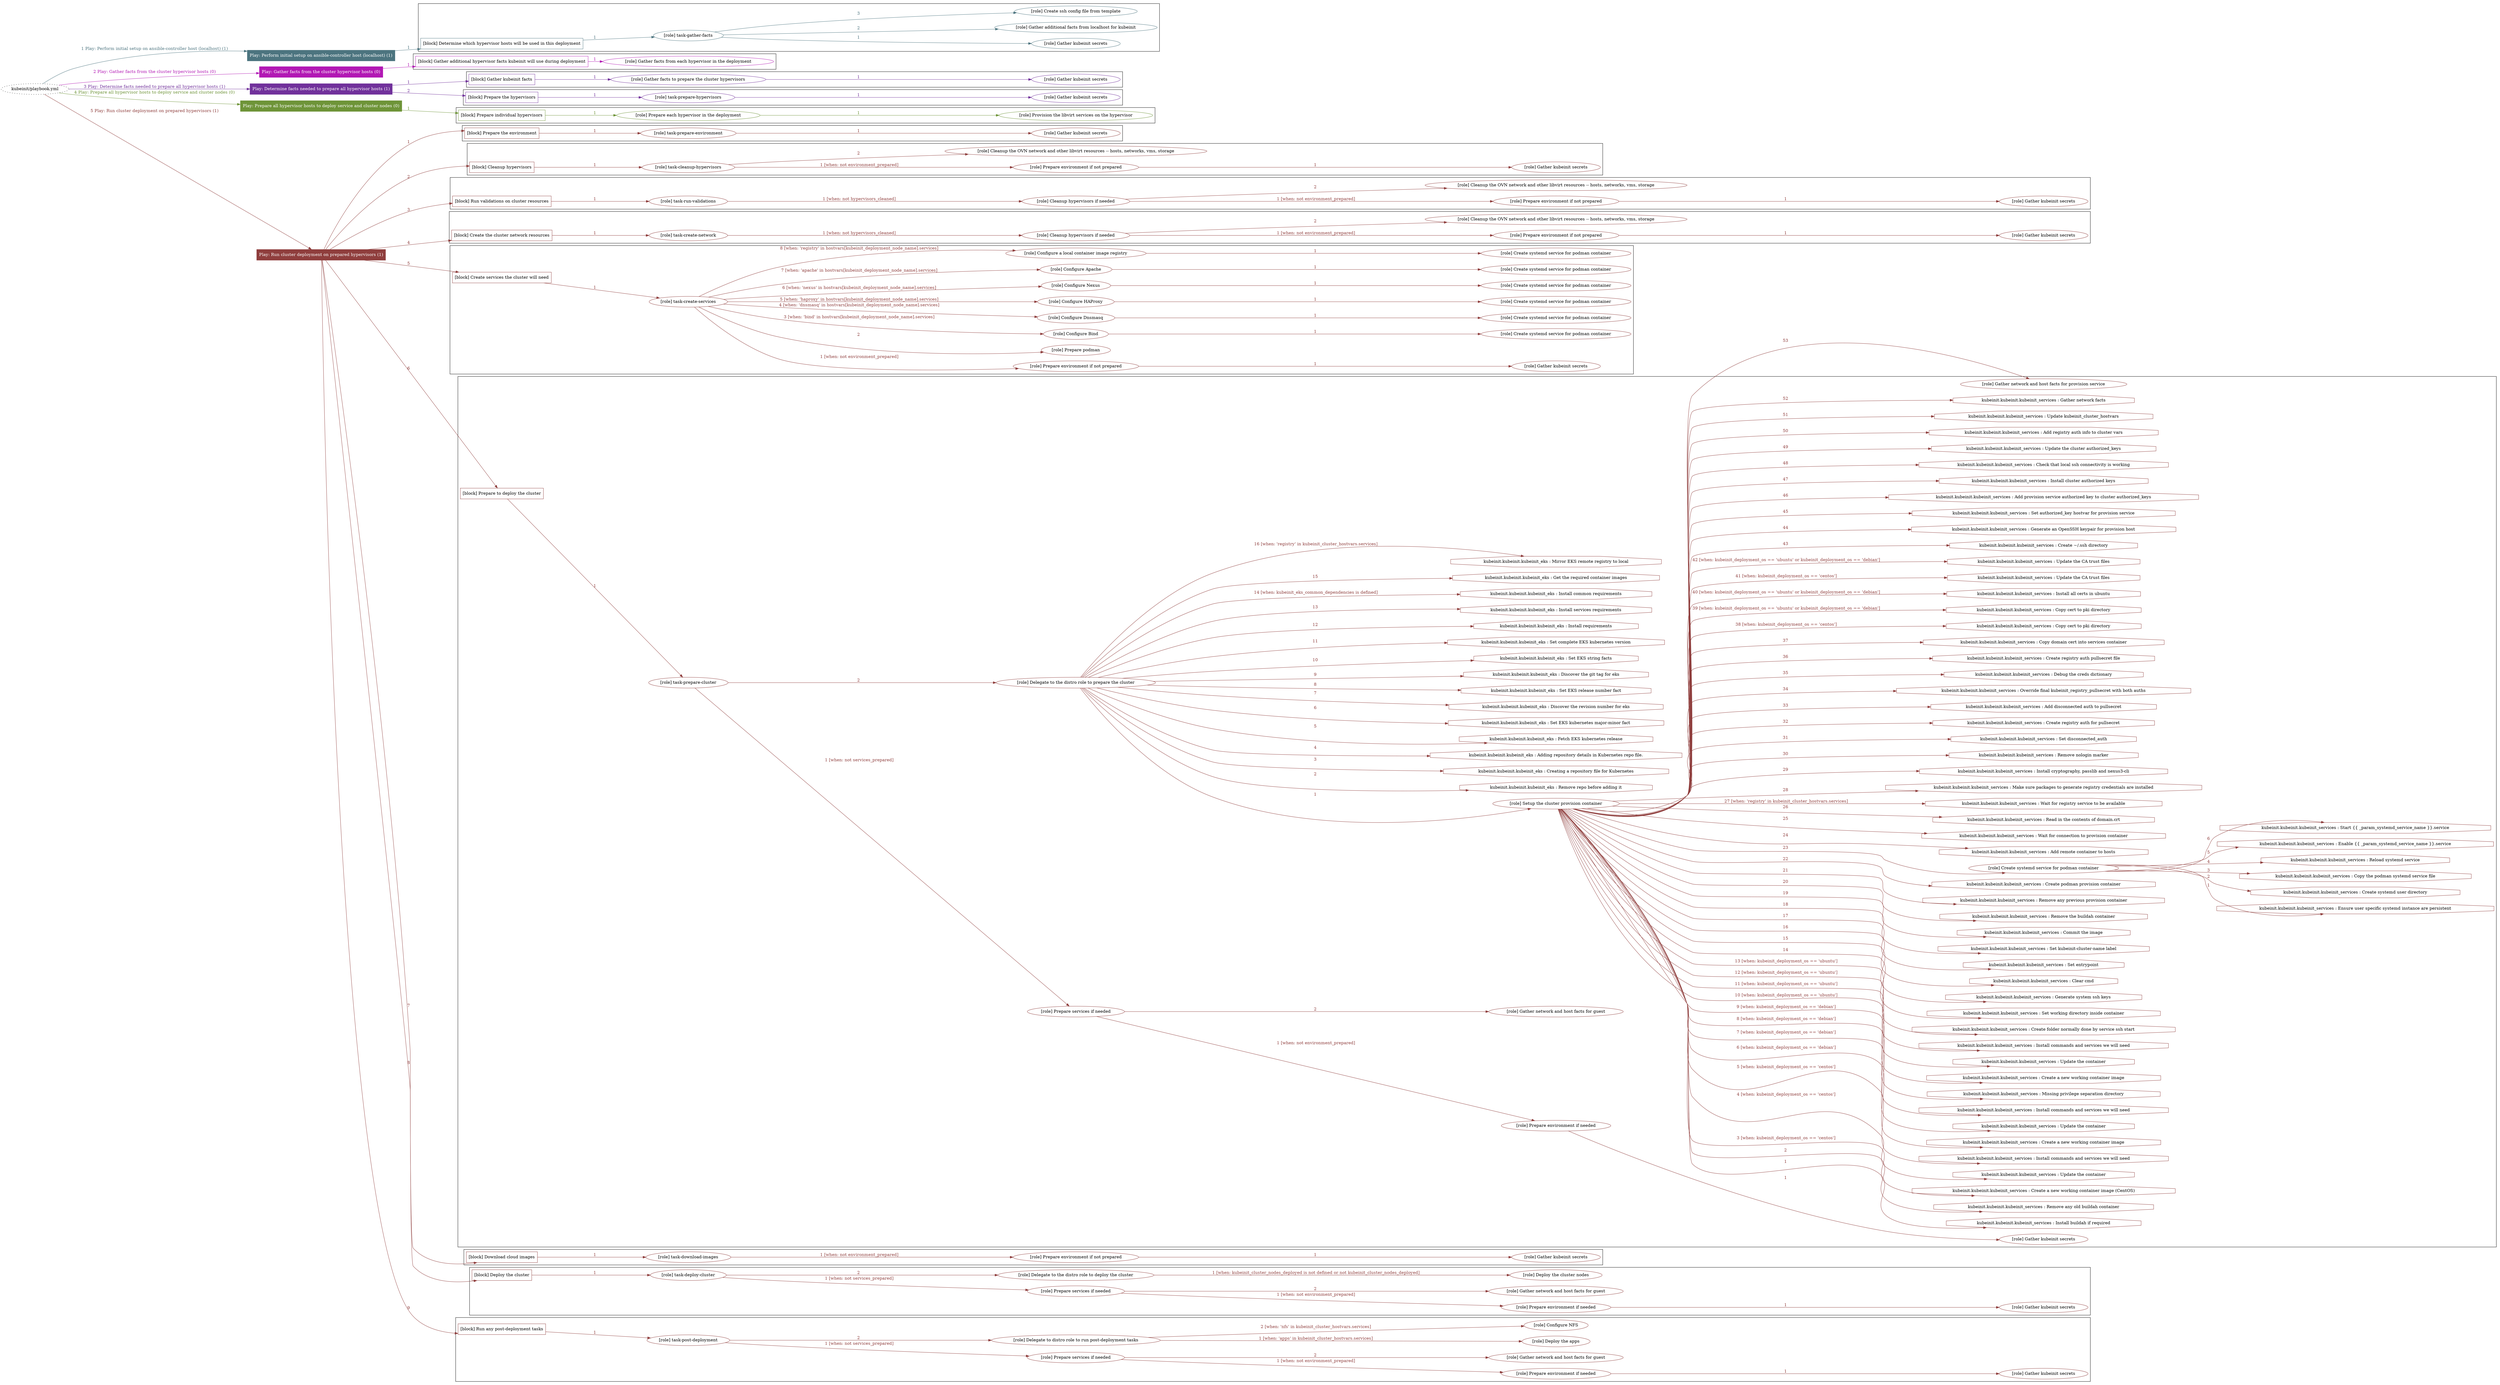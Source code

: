 digraph {
	graph [concentrate=true ordering=in rankdir=LR ratio=fill]
	edge [esep=5 sep=10]
	"kubeinit/playbook.yml" [URL="/home/runner/work/kubeinit/kubeinit/kubeinit/playbook.yml" id=playbook_bd69b1dd style=dotted]
	"kubeinit/playbook.yml" -> play_59321fb1 [label="1 Play: Perform initial setup on ansible-controller host (localhost) (1)" color="#4c747f" fontcolor="#4c747f" id=edge_play_59321fb1 labeltooltip="1 Play: Perform initial setup on ansible-controller host (localhost) (1)" tooltip="1 Play: Perform initial setup on ansible-controller host (localhost) (1)"]
	subgraph "Play: Perform initial setup on ansible-controller host (localhost) (1)" {
		play_59321fb1 [label="Play: Perform initial setup on ansible-controller host (localhost) (1)" URL="/home/runner/work/kubeinit/kubeinit/kubeinit/playbook.yml" color="#4c747f" fontcolor="#ffffff" id=play_59321fb1 shape=box style=filled tooltip=localhost]
		play_59321fb1 -> block_b31fa3f8 [label=1 color="#4c747f" fontcolor="#4c747f" id=edge_block_b31fa3f8 labeltooltip=1 tooltip=1]
		subgraph cluster_block_b31fa3f8 {
			block_b31fa3f8 [label="[block] Determine which hypervisor hosts will be used in this deployment" URL="/home/runner/work/kubeinit/kubeinit/kubeinit/playbook.yml" color="#4c747f" id=block_b31fa3f8 labeltooltip="Determine which hypervisor hosts will be used in this deployment" shape=box tooltip="Determine which hypervisor hosts will be used in this deployment"]
			block_b31fa3f8 -> role_98a321e0 [label="1 " color="#4c747f" fontcolor="#4c747f" id=edge_role_98a321e0 labeltooltip="1 " tooltip="1 "]
			subgraph "task-gather-facts" {
				role_98a321e0 [label="[role] task-gather-facts" URL="/home/runner/work/kubeinit/kubeinit/kubeinit/playbook.yml" color="#4c747f" id=role_98a321e0 tooltip="task-gather-facts"]
				role_98a321e0 -> role_7313449a [label="1 " color="#4c747f" fontcolor="#4c747f" id=edge_role_7313449a labeltooltip="1 " tooltip="1 "]
				subgraph "Gather kubeinit secrets" {
					role_7313449a [label="[role] Gather kubeinit secrets" URL="/home/runner/.ansible/collections/ansible_collections/kubeinit/kubeinit/roles/kubeinit_prepare/tasks/build_hypervisors_group.yml" color="#4c747f" id=role_7313449a tooltip="Gather kubeinit secrets"]
				}
				role_98a321e0 -> role_b4cb7496 [label="2 " color="#4c747f" fontcolor="#4c747f" id=edge_role_b4cb7496 labeltooltip="2 " tooltip="2 "]
				subgraph "Gather additional facts from localhost for kubeinit" {
					role_b4cb7496 [label="[role] Gather additional facts from localhost for kubeinit" URL="/home/runner/.ansible/collections/ansible_collections/kubeinit/kubeinit/roles/kubeinit_prepare/tasks/build_hypervisors_group.yml" color="#4c747f" id=role_b4cb7496 tooltip="Gather additional facts from localhost for kubeinit"]
				}
				role_98a321e0 -> role_4b39c163 [label="3 " color="#4c747f" fontcolor="#4c747f" id=edge_role_4b39c163 labeltooltip="3 " tooltip="3 "]
				subgraph "Create ssh config file from template" {
					role_4b39c163 [label="[role] Create ssh config file from template" URL="/home/runner/.ansible/collections/ansible_collections/kubeinit/kubeinit/roles/kubeinit_prepare/tasks/build_hypervisors_group.yml" color="#4c747f" id=role_4b39c163 tooltip="Create ssh config file from template"]
				}
			}
		}
	}
	"kubeinit/playbook.yml" -> play_3e3a9d38 [label="2 Play: Gather facts from the cluster hypervisor hosts (0)" color="#b218b4" fontcolor="#b218b4" id=edge_play_3e3a9d38 labeltooltip="2 Play: Gather facts from the cluster hypervisor hosts (0)" tooltip="2 Play: Gather facts from the cluster hypervisor hosts (0)"]
	subgraph "Play: Gather facts from the cluster hypervisor hosts (0)" {
		play_3e3a9d38 [label="Play: Gather facts from the cluster hypervisor hosts (0)" URL="/home/runner/work/kubeinit/kubeinit/kubeinit/playbook.yml" color="#b218b4" fontcolor="#ffffff" id=play_3e3a9d38 shape=box style=filled tooltip="Play: Gather facts from the cluster hypervisor hosts (0)"]
		play_3e3a9d38 -> block_fdbaf765 [label=1 color="#b218b4" fontcolor="#b218b4" id=edge_block_fdbaf765 labeltooltip=1 tooltip=1]
		subgraph cluster_block_fdbaf765 {
			block_fdbaf765 [label="[block] Gather additional hypervisor facts kubeinit will use during deployment" URL="/home/runner/work/kubeinit/kubeinit/kubeinit/playbook.yml" color="#b218b4" id=block_fdbaf765 labeltooltip="Gather additional hypervisor facts kubeinit will use during deployment" shape=box tooltip="Gather additional hypervisor facts kubeinit will use during deployment"]
			block_fdbaf765 -> role_de1d12d1 [label="1 " color="#b218b4" fontcolor="#b218b4" id=edge_role_de1d12d1 labeltooltip="1 " tooltip="1 "]
			subgraph "Gather facts from each hypervisor in the deployment" {
				role_de1d12d1 [label="[role] Gather facts from each hypervisor in the deployment" URL="/home/runner/work/kubeinit/kubeinit/kubeinit/playbook.yml" color="#b218b4" id=role_de1d12d1 tooltip="Gather facts from each hypervisor in the deployment"]
			}
		}
	}
	"kubeinit/playbook.yml" -> play_fdd73e41 [label="3 Play: Determine facts needed to prepare all hypervisor hosts (1)" color="#71319b" fontcolor="#71319b" id=edge_play_fdd73e41 labeltooltip="3 Play: Determine facts needed to prepare all hypervisor hosts (1)" tooltip="3 Play: Determine facts needed to prepare all hypervisor hosts (1)"]
	subgraph "Play: Determine facts needed to prepare all hypervisor hosts (1)" {
		play_fdd73e41 [label="Play: Determine facts needed to prepare all hypervisor hosts (1)" URL="/home/runner/work/kubeinit/kubeinit/kubeinit/playbook.yml" color="#71319b" fontcolor="#ffffff" id=play_fdd73e41 shape=box style=filled tooltip=localhost]
		play_fdd73e41 -> block_ca5e5a84 [label=1 color="#71319b" fontcolor="#71319b" id=edge_block_ca5e5a84 labeltooltip=1 tooltip=1]
		subgraph cluster_block_ca5e5a84 {
			block_ca5e5a84 [label="[block] Gather kubeinit facts" URL="/home/runner/work/kubeinit/kubeinit/kubeinit/playbook.yml" color="#71319b" id=block_ca5e5a84 labeltooltip="Gather kubeinit facts" shape=box tooltip="Gather kubeinit facts"]
			block_ca5e5a84 -> role_98eab121 [label="1 " color="#71319b" fontcolor="#71319b" id=edge_role_98eab121 labeltooltip="1 " tooltip="1 "]
			subgraph "Gather facts to prepare the cluster hypervisors" {
				role_98eab121 [label="[role] Gather facts to prepare the cluster hypervisors" URL="/home/runner/work/kubeinit/kubeinit/kubeinit/playbook.yml" color="#71319b" id=role_98eab121 tooltip="Gather facts to prepare the cluster hypervisors"]
				role_98eab121 -> role_ee68ef28 [label="1 " color="#71319b" fontcolor="#71319b" id=edge_role_ee68ef28 labeltooltip="1 " tooltip="1 "]
				subgraph "Gather kubeinit secrets" {
					role_ee68ef28 [label="[role] Gather kubeinit secrets" URL="/home/runner/.ansible/collections/ansible_collections/kubeinit/kubeinit/roles/kubeinit_prepare/tasks/gather_kubeinit_facts.yml" color="#71319b" id=role_ee68ef28 tooltip="Gather kubeinit secrets"]
				}
			}
		}
		play_fdd73e41 -> block_3296775a [label=2 color="#71319b" fontcolor="#71319b" id=edge_block_3296775a labeltooltip=2 tooltip=2]
		subgraph cluster_block_3296775a {
			block_3296775a [label="[block] Prepare the hypervisors" URL="/home/runner/work/kubeinit/kubeinit/kubeinit/playbook.yml" color="#71319b" id=block_3296775a labeltooltip="Prepare the hypervisors" shape=box tooltip="Prepare the hypervisors"]
			block_3296775a -> role_6d904864 [label="1 " color="#71319b" fontcolor="#71319b" id=edge_role_6d904864 labeltooltip="1 " tooltip="1 "]
			subgraph "task-prepare-hypervisors" {
				role_6d904864 [label="[role] task-prepare-hypervisors" URL="/home/runner/work/kubeinit/kubeinit/kubeinit/playbook.yml" color="#71319b" id=role_6d904864 tooltip="task-prepare-hypervisors"]
				role_6d904864 -> role_3902555a [label="1 " color="#71319b" fontcolor="#71319b" id=edge_role_3902555a labeltooltip="1 " tooltip="1 "]
				subgraph "Gather kubeinit secrets" {
					role_3902555a [label="[role] Gather kubeinit secrets" URL="/home/runner/.ansible/collections/ansible_collections/kubeinit/kubeinit/roles/kubeinit_prepare/tasks/gather_kubeinit_facts.yml" color="#71319b" id=role_3902555a tooltip="Gather kubeinit secrets"]
				}
			}
		}
	}
	"kubeinit/playbook.yml" -> play_8f64d9c4 [label="4 Play: Prepare all hypervisor hosts to deploy service and cluster nodes (0)" color="#6e9438" fontcolor="#6e9438" id=edge_play_8f64d9c4 labeltooltip="4 Play: Prepare all hypervisor hosts to deploy service and cluster nodes (0)" tooltip="4 Play: Prepare all hypervisor hosts to deploy service and cluster nodes (0)"]
	subgraph "Play: Prepare all hypervisor hosts to deploy service and cluster nodes (0)" {
		play_8f64d9c4 [label="Play: Prepare all hypervisor hosts to deploy service and cluster nodes (0)" URL="/home/runner/work/kubeinit/kubeinit/kubeinit/playbook.yml" color="#6e9438" fontcolor="#ffffff" id=play_8f64d9c4 shape=box style=filled tooltip="Play: Prepare all hypervisor hosts to deploy service and cluster nodes (0)"]
		play_8f64d9c4 -> block_38109129 [label=1 color="#6e9438" fontcolor="#6e9438" id=edge_block_38109129 labeltooltip=1 tooltip=1]
		subgraph cluster_block_38109129 {
			block_38109129 [label="[block] Prepare individual hypervisors" URL="/home/runner/work/kubeinit/kubeinit/kubeinit/playbook.yml" color="#6e9438" id=block_38109129 labeltooltip="Prepare individual hypervisors" shape=box tooltip="Prepare individual hypervisors"]
			block_38109129 -> role_42fd2f01 [label="1 " color="#6e9438" fontcolor="#6e9438" id=edge_role_42fd2f01 labeltooltip="1 " tooltip="1 "]
			subgraph "Prepare each hypervisor in the deployment" {
				role_42fd2f01 [label="[role] Prepare each hypervisor in the deployment" URL="/home/runner/work/kubeinit/kubeinit/kubeinit/playbook.yml" color="#6e9438" id=role_42fd2f01 tooltip="Prepare each hypervisor in the deployment"]
				role_42fd2f01 -> role_85950338 [label="1 " color="#6e9438" fontcolor="#6e9438" id=edge_role_85950338 labeltooltip="1 " tooltip="1 "]
				subgraph "Provision the libvirt services on the hypervisor" {
					role_85950338 [label="[role] Provision the libvirt services on the hypervisor" URL="/home/runner/.ansible/collections/ansible_collections/kubeinit/kubeinit/roles/kubeinit_prepare/tasks/prepare_hypervisor.yml" color="#6e9438" id=role_85950338 tooltip="Provision the libvirt services on the hypervisor"]
				}
			}
		}
	}
	"kubeinit/playbook.yml" -> play_979811b2 [label="5 Play: Run cluster deployment on prepared hypervisors (1)" color="#8f3e3d" fontcolor="#8f3e3d" id=edge_play_979811b2 labeltooltip="5 Play: Run cluster deployment on prepared hypervisors (1)" tooltip="5 Play: Run cluster deployment on prepared hypervisors (1)"]
	subgraph "Play: Run cluster deployment on prepared hypervisors (1)" {
		play_979811b2 [label="Play: Run cluster deployment on prepared hypervisors (1)" URL="/home/runner/work/kubeinit/kubeinit/kubeinit/playbook.yml" color="#8f3e3d" fontcolor="#ffffff" id=play_979811b2 shape=box style=filled tooltip=localhost]
		play_979811b2 -> block_fa3cc07b [label=1 color="#8f3e3d" fontcolor="#8f3e3d" id=edge_block_fa3cc07b labeltooltip=1 tooltip=1]
		subgraph cluster_block_fa3cc07b {
			block_fa3cc07b [label="[block] Prepare the environment" URL="/home/runner/work/kubeinit/kubeinit/kubeinit/playbook.yml" color="#8f3e3d" id=block_fa3cc07b labeltooltip="Prepare the environment" shape=box tooltip="Prepare the environment"]
			block_fa3cc07b -> role_f4601e44 [label="1 " color="#8f3e3d" fontcolor="#8f3e3d" id=edge_role_f4601e44 labeltooltip="1 " tooltip="1 "]
			subgraph "task-prepare-environment" {
				role_f4601e44 [label="[role] task-prepare-environment" URL="/home/runner/work/kubeinit/kubeinit/kubeinit/playbook.yml" color="#8f3e3d" id=role_f4601e44 tooltip="task-prepare-environment"]
				role_f4601e44 -> role_b8bd5bdf [label="1 " color="#8f3e3d" fontcolor="#8f3e3d" id=edge_role_b8bd5bdf labeltooltip="1 " tooltip="1 "]
				subgraph "Gather kubeinit secrets" {
					role_b8bd5bdf [label="[role] Gather kubeinit secrets" URL="/home/runner/.ansible/collections/ansible_collections/kubeinit/kubeinit/roles/kubeinit_prepare/tasks/gather_kubeinit_facts.yml" color="#8f3e3d" id=role_b8bd5bdf tooltip="Gather kubeinit secrets"]
				}
			}
		}
		play_979811b2 -> block_76f55e92 [label=2 color="#8f3e3d" fontcolor="#8f3e3d" id=edge_block_76f55e92 labeltooltip=2 tooltip=2]
		subgraph cluster_block_76f55e92 {
			block_76f55e92 [label="[block] Cleanup hypervisors" URL="/home/runner/work/kubeinit/kubeinit/kubeinit/playbook.yml" color="#8f3e3d" id=block_76f55e92 labeltooltip="Cleanup hypervisors" shape=box tooltip="Cleanup hypervisors"]
			block_76f55e92 -> role_71b36402 [label="1 " color="#8f3e3d" fontcolor="#8f3e3d" id=edge_role_71b36402 labeltooltip="1 " tooltip="1 "]
			subgraph "task-cleanup-hypervisors" {
				role_71b36402 [label="[role] task-cleanup-hypervisors" URL="/home/runner/work/kubeinit/kubeinit/kubeinit/playbook.yml" color="#8f3e3d" id=role_71b36402 tooltip="task-cleanup-hypervisors"]
				role_71b36402 -> role_c5bee952 [label="1 [when: not environment_prepared]" color="#8f3e3d" fontcolor="#8f3e3d" id=edge_role_c5bee952 labeltooltip="1 [when: not environment_prepared]" tooltip="1 [when: not environment_prepared]"]
				subgraph "Prepare environment if not prepared" {
					role_c5bee952 [label="[role] Prepare environment if not prepared" URL="/home/runner/.ansible/collections/ansible_collections/kubeinit/kubeinit/roles/kubeinit_prepare/tasks/cleanup_hypervisors.yml" color="#8f3e3d" id=role_c5bee952 tooltip="Prepare environment if not prepared"]
					role_c5bee952 -> role_0146f868 [label="1 " color="#8f3e3d" fontcolor="#8f3e3d" id=edge_role_0146f868 labeltooltip="1 " tooltip="1 "]
					subgraph "Gather kubeinit secrets" {
						role_0146f868 [label="[role] Gather kubeinit secrets" URL="/home/runner/.ansible/collections/ansible_collections/kubeinit/kubeinit/roles/kubeinit_prepare/tasks/gather_kubeinit_facts.yml" color="#8f3e3d" id=role_0146f868 tooltip="Gather kubeinit secrets"]
					}
				}
				role_71b36402 -> role_95ef3a9f [label="2 " color="#8f3e3d" fontcolor="#8f3e3d" id=edge_role_95ef3a9f labeltooltip="2 " tooltip="2 "]
				subgraph "Cleanup the OVN network and other libvirt resources -- hosts, networks, vms, storage" {
					role_95ef3a9f [label="[role] Cleanup the OVN network and other libvirt resources -- hosts, networks, vms, storage" URL="/home/runner/.ansible/collections/ansible_collections/kubeinit/kubeinit/roles/kubeinit_prepare/tasks/cleanup_hypervisors.yml" color="#8f3e3d" id=role_95ef3a9f tooltip="Cleanup the OVN network and other libvirt resources -- hosts, networks, vms, storage"]
				}
			}
		}
		play_979811b2 -> block_4497b213 [label=3 color="#8f3e3d" fontcolor="#8f3e3d" id=edge_block_4497b213 labeltooltip=3 tooltip=3]
		subgraph cluster_block_4497b213 {
			block_4497b213 [label="[block] Run validations on cluster resources" URL="/home/runner/work/kubeinit/kubeinit/kubeinit/playbook.yml" color="#8f3e3d" id=block_4497b213 labeltooltip="Run validations on cluster resources" shape=box tooltip="Run validations on cluster resources"]
			block_4497b213 -> role_85921d3c [label="1 " color="#8f3e3d" fontcolor="#8f3e3d" id=edge_role_85921d3c labeltooltip="1 " tooltip="1 "]
			subgraph "task-run-validations" {
				role_85921d3c [label="[role] task-run-validations" URL="/home/runner/work/kubeinit/kubeinit/kubeinit/playbook.yml" color="#8f3e3d" id=role_85921d3c tooltip="task-run-validations"]
				role_85921d3c -> role_4f8e48eb [label="1 [when: not hypervisors_cleaned]" color="#8f3e3d" fontcolor="#8f3e3d" id=edge_role_4f8e48eb labeltooltip="1 [when: not hypervisors_cleaned]" tooltip="1 [when: not hypervisors_cleaned]"]
				subgraph "Cleanup hypervisors if needed" {
					role_4f8e48eb [label="[role] Cleanup hypervisors if needed" URL="/home/runner/.ansible/collections/ansible_collections/kubeinit/kubeinit/roles/kubeinit_validations/tasks/main.yml" color="#8f3e3d" id=role_4f8e48eb tooltip="Cleanup hypervisors if needed"]
					role_4f8e48eb -> role_bed43133 [label="1 [when: not environment_prepared]" color="#8f3e3d" fontcolor="#8f3e3d" id=edge_role_bed43133 labeltooltip="1 [when: not environment_prepared]" tooltip="1 [when: not environment_prepared]"]
					subgraph "Prepare environment if not prepared" {
						role_bed43133 [label="[role] Prepare environment if not prepared" URL="/home/runner/.ansible/collections/ansible_collections/kubeinit/kubeinit/roles/kubeinit_prepare/tasks/cleanup_hypervisors.yml" color="#8f3e3d" id=role_bed43133 tooltip="Prepare environment if not prepared"]
						role_bed43133 -> role_724f9a6a [label="1 " color="#8f3e3d" fontcolor="#8f3e3d" id=edge_role_724f9a6a labeltooltip="1 " tooltip="1 "]
						subgraph "Gather kubeinit secrets" {
							role_724f9a6a [label="[role] Gather kubeinit secrets" URL="/home/runner/.ansible/collections/ansible_collections/kubeinit/kubeinit/roles/kubeinit_prepare/tasks/gather_kubeinit_facts.yml" color="#8f3e3d" id=role_724f9a6a tooltip="Gather kubeinit secrets"]
						}
					}
					role_4f8e48eb -> role_f740438c [label="2 " color="#8f3e3d" fontcolor="#8f3e3d" id=edge_role_f740438c labeltooltip="2 " tooltip="2 "]
					subgraph "Cleanup the OVN network and other libvirt resources -- hosts, networks, vms, storage" {
						role_f740438c [label="[role] Cleanup the OVN network and other libvirt resources -- hosts, networks, vms, storage" URL="/home/runner/.ansible/collections/ansible_collections/kubeinit/kubeinit/roles/kubeinit_prepare/tasks/cleanup_hypervisors.yml" color="#8f3e3d" id=role_f740438c tooltip="Cleanup the OVN network and other libvirt resources -- hosts, networks, vms, storage"]
					}
				}
			}
		}
		play_979811b2 -> block_987fc949 [label=4 color="#8f3e3d" fontcolor="#8f3e3d" id=edge_block_987fc949 labeltooltip=4 tooltip=4]
		subgraph cluster_block_987fc949 {
			block_987fc949 [label="[block] Create the cluster network resources" URL="/home/runner/work/kubeinit/kubeinit/kubeinit/playbook.yml" color="#8f3e3d" id=block_987fc949 labeltooltip="Create the cluster network resources" shape=box tooltip="Create the cluster network resources"]
			block_987fc949 -> role_c709f870 [label="1 " color="#8f3e3d" fontcolor="#8f3e3d" id=edge_role_c709f870 labeltooltip="1 " tooltip="1 "]
			subgraph "task-create-network" {
				role_c709f870 [label="[role] task-create-network" URL="/home/runner/work/kubeinit/kubeinit/kubeinit/playbook.yml" color="#8f3e3d" id=role_c709f870 tooltip="task-create-network"]
				role_c709f870 -> role_17dbbd32 [label="1 [when: not hypervisors_cleaned]" color="#8f3e3d" fontcolor="#8f3e3d" id=edge_role_17dbbd32 labeltooltip="1 [when: not hypervisors_cleaned]" tooltip="1 [when: not hypervisors_cleaned]"]
				subgraph "Cleanup hypervisors if needed" {
					role_17dbbd32 [label="[role] Cleanup hypervisors if needed" URL="/home/runner/.ansible/collections/ansible_collections/kubeinit/kubeinit/roles/kubeinit_libvirt/tasks/create_network.yml" color="#8f3e3d" id=role_17dbbd32 tooltip="Cleanup hypervisors if needed"]
					role_17dbbd32 -> role_834b196d [label="1 [when: not environment_prepared]" color="#8f3e3d" fontcolor="#8f3e3d" id=edge_role_834b196d labeltooltip="1 [when: not environment_prepared]" tooltip="1 [when: not environment_prepared]"]
					subgraph "Prepare environment if not prepared" {
						role_834b196d [label="[role] Prepare environment if not prepared" URL="/home/runner/.ansible/collections/ansible_collections/kubeinit/kubeinit/roles/kubeinit_prepare/tasks/cleanup_hypervisors.yml" color="#8f3e3d" id=role_834b196d tooltip="Prepare environment if not prepared"]
						role_834b196d -> role_00f3cc53 [label="1 " color="#8f3e3d" fontcolor="#8f3e3d" id=edge_role_00f3cc53 labeltooltip="1 " tooltip="1 "]
						subgraph "Gather kubeinit secrets" {
							role_00f3cc53 [label="[role] Gather kubeinit secrets" URL="/home/runner/.ansible/collections/ansible_collections/kubeinit/kubeinit/roles/kubeinit_prepare/tasks/gather_kubeinit_facts.yml" color="#8f3e3d" id=role_00f3cc53 tooltip="Gather kubeinit secrets"]
						}
					}
					role_17dbbd32 -> role_88091a3e [label="2 " color="#8f3e3d" fontcolor="#8f3e3d" id=edge_role_88091a3e labeltooltip="2 " tooltip="2 "]
					subgraph "Cleanup the OVN network and other libvirt resources -- hosts, networks, vms, storage" {
						role_88091a3e [label="[role] Cleanup the OVN network and other libvirt resources -- hosts, networks, vms, storage" URL="/home/runner/.ansible/collections/ansible_collections/kubeinit/kubeinit/roles/kubeinit_prepare/tasks/cleanup_hypervisors.yml" color="#8f3e3d" id=role_88091a3e tooltip="Cleanup the OVN network and other libvirt resources -- hosts, networks, vms, storage"]
					}
				}
			}
		}
		play_979811b2 -> block_003a878e [label=5 color="#8f3e3d" fontcolor="#8f3e3d" id=edge_block_003a878e labeltooltip=5 tooltip=5]
		subgraph cluster_block_003a878e {
			block_003a878e [label="[block] Create services the cluster will need" URL="/home/runner/work/kubeinit/kubeinit/kubeinit/playbook.yml" color="#8f3e3d" id=block_003a878e labeltooltip="Create services the cluster will need" shape=box tooltip="Create services the cluster will need"]
			block_003a878e -> role_c7340e49 [label="1 " color="#8f3e3d" fontcolor="#8f3e3d" id=edge_role_c7340e49 labeltooltip="1 " tooltip="1 "]
			subgraph "task-create-services" {
				role_c7340e49 [label="[role] task-create-services" URL="/home/runner/work/kubeinit/kubeinit/kubeinit/playbook.yml" color="#8f3e3d" id=role_c7340e49 tooltip="task-create-services"]
				role_c7340e49 -> role_08191e8c [label="1 [when: not environment_prepared]" color="#8f3e3d" fontcolor="#8f3e3d" id=edge_role_08191e8c labeltooltip="1 [when: not environment_prepared]" tooltip="1 [when: not environment_prepared]"]
				subgraph "Prepare environment if not prepared" {
					role_08191e8c [label="[role] Prepare environment if not prepared" URL="/home/runner/.ansible/collections/ansible_collections/kubeinit/kubeinit/roles/kubeinit_services/tasks/main.yml" color="#8f3e3d" id=role_08191e8c tooltip="Prepare environment if not prepared"]
					role_08191e8c -> role_be825704 [label="1 " color="#8f3e3d" fontcolor="#8f3e3d" id=edge_role_be825704 labeltooltip="1 " tooltip="1 "]
					subgraph "Gather kubeinit secrets" {
						role_be825704 [label="[role] Gather kubeinit secrets" URL="/home/runner/.ansible/collections/ansible_collections/kubeinit/kubeinit/roles/kubeinit_prepare/tasks/gather_kubeinit_facts.yml" color="#8f3e3d" id=role_be825704 tooltip="Gather kubeinit secrets"]
					}
				}
				role_c7340e49 -> role_d26626ab [label="2 " color="#8f3e3d" fontcolor="#8f3e3d" id=edge_role_d26626ab labeltooltip="2 " tooltip="2 "]
				subgraph "Prepare podman" {
					role_d26626ab [label="[role] Prepare podman" URL="/home/runner/.ansible/collections/ansible_collections/kubeinit/kubeinit/roles/kubeinit_services/tasks/00_create_service_pod.yml" color="#8f3e3d" id=role_d26626ab tooltip="Prepare podman"]
				}
				role_c7340e49 -> role_2fd3dfbc [label="3 [when: 'bind' in hostvars[kubeinit_deployment_node_name].services]" color="#8f3e3d" fontcolor="#8f3e3d" id=edge_role_2fd3dfbc labeltooltip="3 [when: 'bind' in hostvars[kubeinit_deployment_node_name].services]" tooltip="3 [when: 'bind' in hostvars[kubeinit_deployment_node_name].services]"]
				subgraph "Configure Bind" {
					role_2fd3dfbc [label="[role] Configure Bind" URL="/home/runner/.ansible/collections/ansible_collections/kubeinit/kubeinit/roles/kubeinit_services/tasks/start_services_containers.yml" color="#8f3e3d" id=role_2fd3dfbc tooltip="Configure Bind"]
					role_2fd3dfbc -> role_8eb078d0 [label="1 " color="#8f3e3d" fontcolor="#8f3e3d" id=edge_role_8eb078d0 labeltooltip="1 " tooltip="1 "]
					subgraph "Create systemd service for podman container" {
						role_8eb078d0 [label="[role] Create systemd service for podman container" URL="/home/runner/.ansible/collections/ansible_collections/kubeinit/kubeinit/roles/kubeinit_bind/tasks/main.yml" color="#8f3e3d" id=role_8eb078d0 tooltip="Create systemd service for podman container"]
					}
				}
				role_c7340e49 -> role_8d0e89b6 [label="4 [when: 'dnsmasq' in hostvars[kubeinit_deployment_node_name].services]" color="#8f3e3d" fontcolor="#8f3e3d" id=edge_role_8d0e89b6 labeltooltip="4 [when: 'dnsmasq' in hostvars[kubeinit_deployment_node_name].services]" tooltip="4 [when: 'dnsmasq' in hostvars[kubeinit_deployment_node_name].services]"]
				subgraph "Configure Dnsmasq" {
					role_8d0e89b6 [label="[role] Configure Dnsmasq" URL="/home/runner/.ansible/collections/ansible_collections/kubeinit/kubeinit/roles/kubeinit_services/tasks/start_services_containers.yml" color="#8f3e3d" id=role_8d0e89b6 tooltip="Configure Dnsmasq"]
					role_8d0e89b6 -> role_c921a242 [label="1 " color="#8f3e3d" fontcolor="#8f3e3d" id=edge_role_c921a242 labeltooltip="1 " tooltip="1 "]
					subgraph "Create systemd service for podman container" {
						role_c921a242 [label="[role] Create systemd service for podman container" URL="/home/runner/.ansible/collections/ansible_collections/kubeinit/kubeinit/roles/kubeinit_dnsmasq/tasks/main.yml" color="#8f3e3d" id=role_c921a242 tooltip="Create systemd service for podman container"]
					}
				}
				role_c7340e49 -> role_fb63a32b [label="5 [when: 'haproxy' in hostvars[kubeinit_deployment_node_name].services]" color="#8f3e3d" fontcolor="#8f3e3d" id=edge_role_fb63a32b labeltooltip="5 [when: 'haproxy' in hostvars[kubeinit_deployment_node_name].services]" tooltip="5 [when: 'haproxy' in hostvars[kubeinit_deployment_node_name].services]"]
				subgraph "Configure HAProxy" {
					role_fb63a32b [label="[role] Configure HAProxy" URL="/home/runner/.ansible/collections/ansible_collections/kubeinit/kubeinit/roles/kubeinit_services/tasks/start_services_containers.yml" color="#8f3e3d" id=role_fb63a32b tooltip="Configure HAProxy"]
					role_fb63a32b -> role_9541ff23 [label="1 " color="#8f3e3d" fontcolor="#8f3e3d" id=edge_role_9541ff23 labeltooltip="1 " tooltip="1 "]
					subgraph "Create systemd service for podman container" {
						role_9541ff23 [label="[role] Create systemd service for podman container" URL="/home/runner/.ansible/collections/ansible_collections/kubeinit/kubeinit/roles/kubeinit_haproxy/tasks/main.yml" color="#8f3e3d" id=role_9541ff23 tooltip="Create systemd service for podman container"]
					}
				}
				role_c7340e49 -> role_1d07741e [label="6 [when: 'nexus' in hostvars[kubeinit_deployment_node_name].services]" color="#8f3e3d" fontcolor="#8f3e3d" id=edge_role_1d07741e labeltooltip="6 [when: 'nexus' in hostvars[kubeinit_deployment_node_name].services]" tooltip="6 [when: 'nexus' in hostvars[kubeinit_deployment_node_name].services]"]
				subgraph "Configure Nexus" {
					role_1d07741e [label="[role] Configure Nexus" URL="/home/runner/.ansible/collections/ansible_collections/kubeinit/kubeinit/roles/kubeinit_services/tasks/start_services_containers.yml" color="#8f3e3d" id=role_1d07741e tooltip="Configure Nexus"]
					role_1d07741e -> role_718a9cbd [label="1 " color="#8f3e3d" fontcolor="#8f3e3d" id=edge_role_718a9cbd labeltooltip="1 " tooltip="1 "]
					subgraph "Create systemd service for podman container" {
						role_718a9cbd [label="[role] Create systemd service for podman container" URL="/home/runner/.ansible/collections/ansible_collections/kubeinit/kubeinit/roles/kubeinit_nexus/tasks/main.yml" color="#8f3e3d" id=role_718a9cbd tooltip="Create systemd service for podman container"]
					}
				}
				role_c7340e49 -> role_771cd899 [label="7 [when: 'apache' in hostvars[kubeinit_deployment_node_name].services]" color="#8f3e3d" fontcolor="#8f3e3d" id=edge_role_771cd899 labeltooltip="7 [when: 'apache' in hostvars[kubeinit_deployment_node_name].services]" tooltip="7 [when: 'apache' in hostvars[kubeinit_deployment_node_name].services]"]
				subgraph "Configure Apache" {
					role_771cd899 [label="[role] Configure Apache" URL="/home/runner/.ansible/collections/ansible_collections/kubeinit/kubeinit/roles/kubeinit_services/tasks/start_services_containers.yml" color="#8f3e3d" id=role_771cd899 tooltip="Configure Apache"]
					role_771cd899 -> role_f10b82e7 [label="1 " color="#8f3e3d" fontcolor="#8f3e3d" id=edge_role_f10b82e7 labeltooltip="1 " tooltip="1 "]
					subgraph "Create systemd service for podman container" {
						role_f10b82e7 [label="[role] Create systemd service for podman container" URL="/home/runner/.ansible/collections/ansible_collections/kubeinit/kubeinit/roles/kubeinit_apache/tasks/main.yml" color="#8f3e3d" id=role_f10b82e7 tooltip="Create systemd service for podman container"]
					}
				}
				role_c7340e49 -> role_20a7c7d2 [label="8 [when: 'registry' in hostvars[kubeinit_deployment_node_name].services]" color="#8f3e3d" fontcolor="#8f3e3d" id=edge_role_20a7c7d2 labeltooltip="8 [when: 'registry' in hostvars[kubeinit_deployment_node_name].services]" tooltip="8 [when: 'registry' in hostvars[kubeinit_deployment_node_name].services]"]
				subgraph "Configure a local container image registry" {
					role_20a7c7d2 [label="[role] Configure a local container image registry" URL="/home/runner/.ansible/collections/ansible_collections/kubeinit/kubeinit/roles/kubeinit_services/tasks/start_services_containers.yml" color="#8f3e3d" id=role_20a7c7d2 tooltip="Configure a local container image registry"]
					role_20a7c7d2 -> role_476c0409 [label="1 " color="#8f3e3d" fontcolor="#8f3e3d" id=edge_role_476c0409 labeltooltip="1 " tooltip="1 "]
					subgraph "Create systemd service for podman container" {
						role_476c0409 [label="[role] Create systemd service for podman container" URL="/home/runner/.ansible/collections/ansible_collections/kubeinit/kubeinit/roles/kubeinit_registry/tasks/main.yml" color="#8f3e3d" id=role_476c0409 tooltip="Create systemd service for podman container"]
					}
				}
			}
		}
		play_979811b2 -> block_cf5d9726 [label=6 color="#8f3e3d" fontcolor="#8f3e3d" id=edge_block_cf5d9726 labeltooltip=6 tooltip=6]
		subgraph cluster_block_cf5d9726 {
			block_cf5d9726 [label="[block] Prepare to deploy the cluster" URL="/home/runner/work/kubeinit/kubeinit/kubeinit/playbook.yml" color="#8f3e3d" id=block_cf5d9726 labeltooltip="Prepare to deploy the cluster" shape=box tooltip="Prepare to deploy the cluster"]
			block_cf5d9726 -> role_01a4277a [label="1 " color="#8f3e3d" fontcolor="#8f3e3d" id=edge_role_01a4277a labeltooltip="1 " tooltip="1 "]
			subgraph "task-prepare-cluster" {
				role_01a4277a [label="[role] task-prepare-cluster" URL="/home/runner/work/kubeinit/kubeinit/kubeinit/playbook.yml" color="#8f3e3d" id=role_01a4277a tooltip="task-prepare-cluster"]
				role_01a4277a -> role_b35bb36a [label="1 [when: not services_prepared]" color="#8f3e3d" fontcolor="#8f3e3d" id=edge_role_b35bb36a labeltooltip="1 [when: not services_prepared]" tooltip="1 [when: not services_prepared]"]
				subgraph "Prepare services if needed" {
					role_b35bb36a [label="[role] Prepare services if needed" URL="/home/runner/.ansible/collections/ansible_collections/kubeinit/kubeinit/roles/kubeinit_prepare/tasks/prepare_cluster.yml" color="#8f3e3d" id=role_b35bb36a tooltip="Prepare services if needed"]
					role_b35bb36a -> role_640e247e [label="1 [when: not environment_prepared]" color="#8f3e3d" fontcolor="#8f3e3d" id=edge_role_640e247e labeltooltip="1 [when: not environment_prepared]" tooltip="1 [when: not environment_prepared]"]
					subgraph "Prepare environment if needed" {
						role_640e247e [label="[role] Prepare environment if needed" URL="/home/runner/.ansible/collections/ansible_collections/kubeinit/kubeinit/roles/kubeinit_services/tasks/prepare_services.yml" color="#8f3e3d" id=role_640e247e tooltip="Prepare environment if needed"]
						role_640e247e -> role_4d7e8a65 [label="1 " color="#8f3e3d" fontcolor="#8f3e3d" id=edge_role_4d7e8a65 labeltooltip="1 " tooltip="1 "]
						subgraph "Gather kubeinit secrets" {
							role_4d7e8a65 [label="[role] Gather kubeinit secrets" URL="/home/runner/.ansible/collections/ansible_collections/kubeinit/kubeinit/roles/kubeinit_prepare/tasks/gather_kubeinit_facts.yml" color="#8f3e3d" id=role_4d7e8a65 tooltip="Gather kubeinit secrets"]
						}
					}
					role_b35bb36a -> role_9249d60f [label="2 " color="#8f3e3d" fontcolor="#8f3e3d" id=edge_role_9249d60f labeltooltip="2 " tooltip="2 "]
					subgraph "Gather network and host facts for guest" {
						role_9249d60f [label="[role] Gather network and host facts for guest" URL="/home/runner/.ansible/collections/ansible_collections/kubeinit/kubeinit/roles/kubeinit_services/tasks/prepare_services.yml" color="#8f3e3d" id=role_9249d60f tooltip="Gather network and host facts for guest"]
					}
				}
				role_01a4277a -> role_4bea1904 [label="2 " color="#8f3e3d" fontcolor="#8f3e3d" id=edge_role_4bea1904 labeltooltip="2 " tooltip="2 "]
				subgraph "Delegate to the distro role to prepare the cluster" {
					role_4bea1904 [label="[role] Delegate to the distro role to prepare the cluster" URL="/home/runner/.ansible/collections/ansible_collections/kubeinit/kubeinit/roles/kubeinit_prepare/tasks/prepare_cluster.yml" color="#8f3e3d" id=role_4bea1904 tooltip="Delegate to the distro role to prepare the cluster"]
					role_4bea1904 -> role_3fc52b56 [label="1 " color="#8f3e3d" fontcolor="#8f3e3d" id=edge_role_3fc52b56 labeltooltip="1 " tooltip="1 "]
					subgraph "Setup the cluster provision container" {
						role_3fc52b56 [label="[role] Setup the cluster provision container" URL="/home/runner/.ansible/collections/ansible_collections/kubeinit/kubeinit/roles/kubeinit_eks/tasks/prepare_cluster.yml" color="#8f3e3d" id=role_3fc52b56 tooltip="Setup the cluster provision container"]
						task_874ceb89 [label="kubeinit.kubeinit.kubeinit_services : Install buildah if required" URL="/home/runner/.ansible/collections/ansible_collections/kubeinit/kubeinit/roles/kubeinit_services/tasks/create_provision_container.yml" color="#8f3e3d" id=task_874ceb89 shape=octagon tooltip="kubeinit.kubeinit.kubeinit_services : Install buildah if required"]
						role_3fc52b56 -> task_874ceb89 [label="1 " color="#8f3e3d" fontcolor="#8f3e3d" id=edge_task_874ceb89 labeltooltip="1 " tooltip="1 "]
						task_fa263b4b [label="kubeinit.kubeinit.kubeinit_services : Remove any old buildah container" URL="/home/runner/.ansible/collections/ansible_collections/kubeinit/kubeinit/roles/kubeinit_services/tasks/create_provision_container.yml" color="#8f3e3d" id=task_fa263b4b shape=octagon tooltip="kubeinit.kubeinit.kubeinit_services : Remove any old buildah container"]
						role_3fc52b56 -> task_fa263b4b [label="2 " color="#8f3e3d" fontcolor="#8f3e3d" id=edge_task_fa263b4b labeltooltip="2 " tooltip="2 "]
						task_1d230ff3 [label="kubeinit.kubeinit.kubeinit_services : Create a new working container image (CentOS)" URL="/home/runner/.ansible/collections/ansible_collections/kubeinit/kubeinit/roles/kubeinit_services/tasks/create_provision_container.yml" color="#8f3e3d" id=task_1d230ff3 shape=octagon tooltip="kubeinit.kubeinit.kubeinit_services : Create a new working container image (CentOS)"]
						role_3fc52b56 -> task_1d230ff3 [label="3 [when: kubeinit_deployment_os == 'centos']" color="#8f3e3d" fontcolor="#8f3e3d" id=edge_task_1d230ff3 labeltooltip="3 [when: kubeinit_deployment_os == 'centos']" tooltip="3 [when: kubeinit_deployment_os == 'centos']"]
						task_58f4d9a5 [label="kubeinit.kubeinit.kubeinit_services : Update the container" URL="/home/runner/.ansible/collections/ansible_collections/kubeinit/kubeinit/roles/kubeinit_services/tasks/create_provision_container.yml" color="#8f3e3d" id=task_58f4d9a5 shape=octagon tooltip="kubeinit.kubeinit.kubeinit_services : Update the container"]
						role_3fc52b56 -> task_58f4d9a5 [label="4 [when: kubeinit_deployment_os == 'centos']" color="#8f3e3d" fontcolor="#8f3e3d" id=edge_task_58f4d9a5 labeltooltip="4 [when: kubeinit_deployment_os == 'centos']" tooltip="4 [when: kubeinit_deployment_os == 'centos']"]
						task_4b31ab8a [label="kubeinit.kubeinit.kubeinit_services : Install commands and services we will need" URL="/home/runner/.ansible/collections/ansible_collections/kubeinit/kubeinit/roles/kubeinit_services/tasks/create_provision_container.yml" color="#8f3e3d" id=task_4b31ab8a shape=octagon tooltip="kubeinit.kubeinit.kubeinit_services : Install commands and services we will need"]
						role_3fc52b56 -> task_4b31ab8a [label="5 [when: kubeinit_deployment_os == 'centos']" color="#8f3e3d" fontcolor="#8f3e3d" id=edge_task_4b31ab8a labeltooltip="5 [when: kubeinit_deployment_os == 'centos']" tooltip="5 [when: kubeinit_deployment_os == 'centos']"]
						task_3152061f [label="kubeinit.kubeinit.kubeinit_services : Create a new working container image" URL="/home/runner/.ansible/collections/ansible_collections/kubeinit/kubeinit/roles/kubeinit_services/tasks/create_provision_container.yml" color="#8f3e3d" id=task_3152061f shape=octagon tooltip="kubeinit.kubeinit.kubeinit_services : Create a new working container image"]
						role_3fc52b56 -> task_3152061f [label="6 [when: kubeinit_deployment_os == 'debian']" color="#8f3e3d" fontcolor="#8f3e3d" id=edge_task_3152061f labeltooltip="6 [when: kubeinit_deployment_os == 'debian']" tooltip="6 [when: kubeinit_deployment_os == 'debian']"]
						task_2ec0db75 [label="kubeinit.kubeinit.kubeinit_services : Update the container" URL="/home/runner/.ansible/collections/ansible_collections/kubeinit/kubeinit/roles/kubeinit_services/tasks/create_provision_container.yml" color="#8f3e3d" id=task_2ec0db75 shape=octagon tooltip="kubeinit.kubeinit.kubeinit_services : Update the container"]
						role_3fc52b56 -> task_2ec0db75 [label="7 [when: kubeinit_deployment_os == 'debian']" color="#8f3e3d" fontcolor="#8f3e3d" id=edge_task_2ec0db75 labeltooltip="7 [when: kubeinit_deployment_os == 'debian']" tooltip="7 [when: kubeinit_deployment_os == 'debian']"]
						task_d1cd9e6a [label="kubeinit.kubeinit.kubeinit_services : Install commands and services we will need" URL="/home/runner/.ansible/collections/ansible_collections/kubeinit/kubeinit/roles/kubeinit_services/tasks/create_provision_container.yml" color="#8f3e3d" id=task_d1cd9e6a shape=octagon tooltip="kubeinit.kubeinit.kubeinit_services : Install commands and services we will need"]
						role_3fc52b56 -> task_d1cd9e6a [label="8 [when: kubeinit_deployment_os == 'debian']" color="#8f3e3d" fontcolor="#8f3e3d" id=edge_task_d1cd9e6a labeltooltip="8 [when: kubeinit_deployment_os == 'debian']" tooltip="8 [when: kubeinit_deployment_os == 'debian']"]
						task_32d96c31 [label="kubeinit.kubeinit.kubeinit_services : Missing privilege separation directory" URL="/home/runner/.ansible/collections/ansible_collections/kubeinit/kubeinit/roles/kubeinit_services/tasks/create_provision_container.yml" color="#8f3e3d" id=task_32d96c31 shape=octagon tooltip="kubeinit.kubeinit.kubeinit_services : Missing privilege separation directory"]
						role_3fc52b56 -> task_32d96c31 [label="9 [when: kubeinit_deployment_os == 'debian']" color="#8f3e3d" fontcolor="#8f3e3d" id=edge_task_32d96c31 labeltooltip="9 [when: kubeinit_deployment_os == 'debian']" tooltip="9 [when: kubeinit_deployment_os == 'debian']"]
						task_ba1964c6 [label="kubeinit.kubeinit.kubeinit_services : Create a new working container image" URL="/home/runner/.ansible/collections/ansible_collections/kubeinit/kubeinit/roles/kubeinit_services/tasks/create_provision_container.yml" color="#8f3e3d" id=task_ba1964c6 shape=octagon tooltip="kubeinit.kubeinit.kubeinit_services : Create a new working container image"]
						role_3fc52b56 -> task_ba1964c6 [label="10 [when: kubeinit_deployment_os == 'ubuntu']" color="#8f3e3d" fontcolor="#8f3e3d" id=edge_task_ba1964c6 labeltooltip="10 [when: kubeinit_deployment_os == 'ubuntu']" tooltip="10 [when: kubeinit_deployment_os == 'ubuntu']"]
						task_f1786182 [label="kubeinit.kubeinit.kubeinit_services : Update the container" URL="/home/runner/.ansible/collections/ansible_collections/kubeinit/kubeinit/roles/kubeinit_services/tasks/create_provision_container.yml" color="#8f3e3d" id=task_f1786182 shape=octagon tooltip="kubeinit.kubeinit.kubeinit_services : Update the container"]
						role_3fc52b56 -> task_f1786182 [label="11 [when: kubeinit_deployment_os == 'ubuntu']" color="#8f3e3d" fontcolor="#8f3e3d" id=edge_task_f1786182 labeltooltip="11 [when: kubeinit_deployment_os == 'ubuntu']" tooltip="11 [when: kubeinit_deployment_os == 'ubuntu']"]
						task_f7bbe229 [label="kubeinit.kubeinit.kubeinit_services : Install commands and services we will need" URL="/home/runner/.ansible/collections/ansible_collections/kubeinit/kubeinit/roles/kubeinit_services/tasks/create_provision_container.yml" color="#8f3e3d" id=task_f7bbe229 shape=octagon tooltip="kubeinit.kubeinit.kubeinit_services : Install commands and services we will need"]
						role_3fc52b56 -> task_f7bbe229 [label="12 [when: kubeinit_deployment_os == 'ubuntu']" color="#8f3e3d" fontcolor="#8f3e3d" id=edge_task_f7bbe229 labeltooltip="12 [when: kubeinit_deployment_os == 'ubuntu']" tooltip="12 [when: kubeinit_deployment_os == 'ubuntu']"]
						task_5b9d253e [label="kubeinit.kubeinit.kubeinit_services : Create folder normally done by service ssh start" URL="/home/runner/.ansible/collections/ansible_collections/kubeinit/kubeinit/roles/kubeinit_services/tasks/create_provision_container.yml" color="#8f3e3d" id=task_5b9d253e shape=octagon tooltip="kubeinit.kubeinit.kubeinit_services : Create folder normally done by service ssh start"]
						role_3fc52b56 -> task_5b9d253e [label="13 [when: kubeinit_deployment_os == 'ubuntu']" color="#8f3e3d" fontcolor="#8f3e3d" id=edge_task_5b9d253e labeltooltip="13 [when: kubeinit_deployment_os == 'ubuntu']" tooltip="13 [when: kubeinit_deployment_os == 'ubuntu']"]
						task_6f15d2ed [label="kubeinit.kubeinit.kubeinit_services : Set working directory inside container" URL="/home/runner/.ansible/collections/ansible_collections/kubeinit/kubeinit/roles/kubeinit_services/tasks/create_provision_container.yml" color="#8f3e3d" id=task_6f15d2ed shape=octagon tooltip="kubeinit.kubeinit.kubeinit_services : Set working directory inside container"]
						role_3fc52b56 -> task_6f15d2ed [label="14 " color="#8f3e3d" fontcolor="#8f3e3d" id=edge_task_6f15d2ed labeltooltip="14 " tooltip="14 "]
						task_88427290 [label="kubeinit.kubeinit.kubeinit_services : Generate system ssh keys" URL="/home/runner/.ansible/collections/ansible_collections/kubeinit/kubeinit/roles/kubeinit_services/tasks/create_provision_container.yml" color="#8f3e3d" id=task_88427290 shape=octagon tooltip="kubeinit.kubeinit.kubeinit_services : Generate system ssh keys"]
						role_3fc52b56 -> task_88427290 [label="15 " color="#8f3e3d" fontcolor="#8f3e3d" id=edge_task_88427290 labeltooltip="15 " tooltip="15 "]
						task_de37e6ab [label="kubeinit.kubeinit.kubeinit_services : Clear cmd" URL="/home/runner/.ansible/collections/ansible_collections/kubeinit/kubeinit/roles/kubeinit_services/tasks/create_provision_container.yml" color="#8f3e3d" id=task_de37e6ab shape=octagon tooltip="kubeinit.kubeinit.kubeinit_services : Clear cmd"]
						role_3fc52b56 -> task_de37e6ab [label="16 " color="#8f3e3d" fontcolor="#8f3e3d" id=edge_task_de37e6ab labeltooltip="16 " tooltip="16 "]
						task_9e63f0d0 [label="kubeinit.kubeinit.kubeinit_services : Set entrypoint" URL="/home/runner/.ansible/collections/ansible_collections/kubeinit/kubeinit/roles/kubeinit_services/tasks/create_provision_container.yml" color="#8f3e3d" id=task_9e63f0d0 shape=octagon tooltip="kubeinit.kubeinit.kubeinit_services : Set entrypoint"]
						role_3fc52b56 -> task_9e63f0d0 [label="17 " color="#8f3e3d" fontcolor="#8f3e3d" id=edge_task_9e63f0d0 labeltooltip="17 " tooltip="17 "]
						task_cfee1b40 [label="kubeinit.kubeinit.kubeinit_services : Set kubeinit-cluster-name label" URL="/home/runner/.ansible/collections/ansible_collections/kubeinit/kubeinit/roles/kubeinit_services/tasks/create_provision_container.yml" color="#8f3e3d" id=task_cfee1b40 shape=octagon tooltip="kubeinit.kubeinit.kubeinit_services : Set kubeinit-cluster-name label"]
						role_3fc52b56 -> task_cfee1b40 [label="18 " color="#8f3e3d" fontcolor="#8f3e3d" id=edge_task_cfee1b40 labeltooltip="18 " tooltip="18 "]
						task_edfdf4f8 [label="kubeinit.kubeinit.kubeinit_services : Commit the image" URL="/home/runner/.ansible/collections/ansible_collections/kubeinit/kubeinit/roles/kubeinit_services/tasks/create_provision_container.yml" color="#8f3e3d" id=task_edfdf4f8 shape=octagon tooltip="kubeinit.kubeinit.kubeinit_services : Commit the image"]
						role_3fc52b56 -> task_edfdf4f8 [label="19 " color="#8f3e3d" fontcolor="#8f3e3d" id=edge_task_edfdf4f8 labeltooltip="19 " tooltip="19 "]
						task_a33e9130 [label="kubeinit.kubeinit.kubeinit_services : Remove the buildah container" URL="/home/runner/.ansible/collections/ansible_collections/kubeinit/kubeinit/roles/kubeinit_services/tasks/create_provision_container.yml" color="#8f3e3d" id=task_a33e9130 shape=octagon tooltip="kubeinit.kubeinit.kubeinit_services : Remove the buildah container"]
						role_3fc52b56 -> task_a33e9130 [label="20 " color="#8f3e3d" fontcolor="#8f3e3d" id=edge_task_a33e9130 labeltooltip="20 " tooltip="20 "]
						task_313bc16b [label="kubeinit.kubeinit.kubeinit_services : Remove any previous provision container" URL="/home/runner/.ansible/collections/ansible_collections/kubeinit/kubeinit/roles/kubeinit_services/tasks/create_provision_container.yml" color="#8f3e3d" id=task_313bc16b shape=octagon tooltip="kubeinit.kubeinit.kubeinit_services : Remove any previous provision container"]
						role_3fc52b56 -> task_313bc16b [label="21 " color="#8f3e3d" fontcolor="#8f3e3d" id=edge_task_313bc16b labeltooltip="21 " tooltip="21 "]
						task_2dec2e7c [label="kubeinit.kubeinit.kubeinit_services : Create podman provision container" URL="/home/runner/.ansible/collections/ansible_collections/kubeinit/kubeinit/roles/kubeinit_services/tasks/create_provision_container.yml" color="#8f3e3d" id=task_2dec2e7c shape=octagon tooltip="kubeinit.kubeinit.kubeinit_services : Create podman provision container"]
						role_3fc52b56 -> task_2dec2e7c [label="22 " color="#8f3e3d" fontcolor="#8f3e3d" id=edge_task_2dec2e7c labeltooltip="22 " tooltip="22 "]
						role_3fc52b56 -> role_e5cf7285 [label="23 " color="#8f3e3d" fontcolor="#8f3e3d" id=edge_role_e5cf7285 labeltooltip="23 " tooltip="23 "]
						subgraph "Create systemd service for podman container" {
							role_e5cf7285 [label="[role] Create systemd service for podman container" URL="/home/runner/.ansible/collections/ansible_collections/kubeinit/kubeinit/roles/kubeinit_services/tasks/create_provision_container.yml" color="#8f3e3d" id=role_e5cf7285 tooltip="Create systemd service for podman container"]
							task_cfec24d7 [label="kubeinit.kubeinit.kubeinit_services : Ensure user specific systemd instance are persistent" URL="/home/runner/.ansible/collections/ansible_collections/kubeinit/kubeinit/roles/kubeinit_services/tasks/create_managed_service.yml" color="#8f3e3d" id=task_cfec24d7 shape=octagon tooltip="kubeinit.kubeinit.kubeinit_services : Ensure user specific systemd instance are persistent"]
							role_e5cf7285 -> task_cfec24d7 [label="1 " color="#8f3e3d" fontcolor="#8f3e3d" id=edge_task_cfec24d7 labeltooltip="1 " tooltip="1 "]
							task_efb140cc [label="kubeinit.kubeinit.kubeinit_services : Create systemd user directory" URL="/home/runner/.ansible/collections/ansible_collections/kubeinit/kubeinit/roles/kubeinit_services/tasks/create_managed_service.yml" color="#8f3e3d" id=task_efb140cc shape=octagon tooltip="kubeinit.kubeinit.kubeinit_services : Create systemd user directory"]
							role_e5cf7285 -> task_efb140cc [label="2 " color="#8f3e3d" fontcolor="#8f3e3d" id=edge_task_efb140cc labeltooltip="2 " tooltip="2 "]
							task_06279129 [label="kubeinit.kubeinit.kubeinit_services : Copy the podman systemd service file" URL="/home/runner/.ansible/collections/ansible_collections/kubeinit/kubeinit/roles/kubeinit_services/tasks/create_managed_service.yml" color="#8f3e3d" id=task_06279129 shape=octagon tooltip="kubeinit.kubeinit.kubeinit_services : Copy the podman systemd service file"]
							role_e5cf7285 -> task_06279129 [label="3 " color="#8f3e3d" fontcolor="#8f3e3d" id=edge_task_06279129 labeltooltip="3 " tooltip="3 "]
							task_ae100ce1 [label="kubeinit.kubeinit.kubeinit_services : Reload systemd service" URL="/home/runner/.ansible/collections/ansible_collections/kubeinit/kubeinit/roles/kubeinit_services/tasks/create_managed_service.yml" color="#8f3e3d" id=task_ae100ce1 shape=octagon tooltip="kubeinit.kubeinit.kubeinit_services : Reload systemd service"]
							role_e5cf7285 -> task_ae100ce1 [label="4 " color="#8f3e3d" fontcolor="#8f3e3d" id=edge_task_ae100ce1 labeltooltip="4 " tooltip="4 "]
							task_102aac42 [label="kubeinit.kubeinit.kubeinit_services : Enable {{ _param_systemd_service_name }}.service" URL="/home/runner/.ansible/collections/ansible_collections/kubeinit/kubeinit/roles/kubeinit_services/tasks/create_managed_service.yml" color="#8f3e3d" id=task_102aac42 shape=octagon tooltip="kubeinit.kubeinit.kubeinit_services : Enable {{ _param_systemd_service_name }}.service"]
							role_e5cf7285 -> task_102aac42 [label="5 " color="#8f3e3d" fontcolor="#8f3e3d" id=edge_task_102aac42 labeltooltip="5 " tooltip="5 "]
							task_3dfaaeaf [label="kubeinit.kubeinit.kubeinit_services : Start {{ _param_systemd_service_name }}.service" URL="/home/runner/.ansible/collections/ansible_collections/kubeinit/kubeinit/roles/kubeinit_services/tasks/create_managed_service.yml" color="#8f3e3d" id=task_3dfaaeaf shape=octagon tooltip="kubeinit.kubeinit.kubeinit_services : Start {{ _param_systemd_service_name }}.service"]
							role_e5cf7285 -> task_3dfaaeaf [label="6 " color="#8f3e3d" fontcolor="#8f3e3d" id=edge_task_3dfaaeaf labeltooltip="6 " tooltip="6 "]
						}
						task_bb662639 [label="kubeinit.kubeinit.kubeinit_services : Add remote container to hosts" URL="/home/runner/.ansible/collections/ansible_collections/kubeinit/kubeinit/roles/kubeinit_services/tasks/create_provision_container.yml" color="#8f3e3d" id=task_bb662639 shape=octagon tooltip="kubeinit.kubeinit.kubeinit_services : Add remote container to hosts"]
						role_3fc52b56 -> task_bb662639 [label="24 " color="#8f3e3d" fontcolor="#8f3e3d" id=edge_task_bb662639 labeltooltip="24 " tooltip="24 "]
						task_9770d4e1 [label="kubeinit.kubeinit.kubeinit_services : Wait for connection to provision container" URL="/home/runner/.ansible/collections/ansible_collections/kubeinit/kubeinit/roles/kubeinit_services/tasks/create_provision_container.yml" color="#8f3e3d" id=task_9770d4e1 shape=octagon tooltip="kubeinit.kubeinit.kubeinit_services : Wait for connection to provision container"]
						role_3fc52b56 -> task_9770d4e1 [label="25 " color="#8f3e3d" fontcolor="#8f3e3d" id=edge_task_9770d4e1 labeltooltip="25 " tooltip="25 "]
						task_50052c59 [label="kubeinit.kubeinit.kubeinit_services : Read in the contents of domain.crt" URL="/home/runner/.ansible/collections/ansible_collections/kubeinit/kubeinit/roles/kubeinit_services/tasks/create_provision_container.yml" color="#8f3e3d" id=task_50052c59 shape=octagon tooltip="kubeinit.kubeinit.kubeinit_services : Read in the contents of domain.crt"]
						role_3fc52b56 -> task_50052c59 [label="26 " color="#8f3e3d" fontcolor="#8f3e3d" id=edge_task_50052c59 labeltooltip="26 " tooltip="26 "]
						task_cb5cba6d [label="kubeinit.kubeinit.kubeinit_services : Wait for registry service to be available" URL="/home/runner/.ansible/collections/ansible_collections/kubeinit/kubeinit/roles/kubeinit_services/tasks/create_provision_container.yml" color="#8f3e3d" id=task_cb5cba6d shape=octagon tooltip="kubeinit.kubeinit.kubeinit_services : Wait for registry service to be available"]
						role_3fc52b56 -> task_cb5cba6d [label="27 [when: 'registry' in kubeinit_cluster_hostvars.services]" color="#8f3e3d" fontcolor="#8f3e3d" id=edge_task_cb5cba6d labeltooltip="27 [when: 'registry' in kubeinit_cluster_hostvars.services]" tooltip="27 [when: 'registry' in kubeinit_cluster_hostvars.services]"]
						task_621167f6 [label="kubeinit.kubeinit.kubeinit_services : Make sure packages to generate registry credentials are installed" URL="/home/runner/.ansible/collections/ansible_collections/kubeinit/kubeinit/roles/kubeinit_services/tasks/create_provision_container.yml" color="#8f3e3d" id=task_621167f6 shape=octagon tooltip="kubeinit.kubeinit.kubeinit_services : Make sure packages to generate registry credentials are installed"]
						role_3fc52b56 -> task_621167f6 [label="28 " color="#8f3e3d" fontcolor="#8f3e3d" id=edge_task_621167f6 labeltooltip="28 " tooltip="28 "]
						task_61338127 [label="kubeinit.kubeinit.kubeinit_services : Install cryptography, passlib and nexus3-cli" URL="/home/runner/.ansible/collections/ansible_collections/kubeinit/kubeinit/roles/kubeinit_services/tasks/create_provision_container.yml" color="#8f3e3d" id=task_61338127 shape=octagon tooltip="kubeinit.kubeinit.kubeinit_services : Install cryptography, passlib and nexus3-cli"]
						role_3fc52b56 -> task_61338127 [label="29 " color="#8f3e3d" fontcolor="#8f3e3d" id=edge_task_61338127 labeltooltip="29 " tooltip="29 "]
						task_cbe74191 [label="kubeinit.kubeinit.kubeinit_services : Remove nologin marker" URL="/home/runner/.ansible/collections/ansible_collections/kubeinit/kubeinit/roles/kubeinit_services/tasks/create_provision_container.yml" color="#8f3e3d" id=task_cbe74191 shape=octagon tooltip="kubeinit.kubeinit.kubeinit_services : Remove nologin marker"]
						role_3fc52b56 -> task_cbe74191 [label="30 " color="#8f3e3d" fontcolor="#8f3e3d" id=edge_task_cbe74191 labeltooltip="30 " tooltip="30 "]
						task_283081ea [label="kubeinit.kubeinit.kubeinit_services : Set disconnected_auth" URL="/home/runner/.ansible/collections/ansible_collections/kubeinit/kubeinit/roles/kubeinit_services/tasks/create_provision_container.yml" color="#8f3e3d" id=task_283081ea shape=octagon tooltip="kubeinit.kubeinit.kubeinit_services : Set disconnected_auth"]
						role_3fc52b56 -> task_283081ea [label="31 " color="#8f3e3d" fontcolor="#8f3e3d" id=edge_task_283081ea labeltooltip="31 " tooltip="31 "]
						task_35c7d6c9 [label="kubeinit.kubeinit.kubeinit_services : Create registry auth for pullsecret" URL="/home/runner/.ansible/collections/ansible_collections/kubeinit/kubeinit/roles/kubeinit_services/tasks/create_provision_container.yml" color="#8f3e3d" id=task_35c7d6c9 shape=octagon tooltip="kubeinit.kubeinit.kubeinit_services : Create registry auth for pullsecret"]
						role_3fc52b56 -> task_35c7d6c9 [label="32 " color="#8f3e3d" fontcolor="#8f3e3d" id=edge_task_35c7d6c9 labeltooltip="32 " tooltip="32 "]
						task_814449e4 [label="kubeinit.kubeinit.kubeinit_services : Add disconnected auth to pullsecret" URL="/home/runner/.ansible/collections/ansible_collections/kubeinit/kubeinit/roles/kubeinit_services/tasks/create_provision_container.yml" color="#8f3e3d" id=task_814449e4 shape=octagon tooltip="kubeinit.kubeinit.kubeinit_services : Add disconnected auth to pullsecret"]
						role_3fc52b56 -> task_814449e4 [label="33 " color="#8f3e3d" fontcolor="#8f3e3d" id=edge_task_814449e4 labeltooltip="33 " tooltip="33 "]
						task_de9d5c2b [label="kubeinit.kubeinit.kubeinit_services : Override final kubeinit_registry_pullsecret with both auths" URL="/home/runner/.ansible/collections/ansible_collections/kubeinit/kubeinit/roles/kubeinit_services/tasks/create_provision_container.yml" color="#8f3e3d" id=task_de9d5c2b shape=octagon tooltip="kubeinit.kubeinit.kubeinit_services : Override final kubeinit_registry_pullsecret with both auths"]
						role_3fc52b56 -> task_de9d5c2b [label="34 " color="#8f3e3d" fontcolor="#8f3e3d" id=edge_task_de9d5c2b labeltooltip="34 " tooltip="34 "]
						task_042fac91 [label="kubeinit.kubeinit.kubeinit_services : Debug the creds dictionary" URL="/home/runner/.ansible/collections/ansible_collections/kubeinit/kubeinit/roles/kubeinit_services/tasks/create_provision_container.yml" color="#8f3e3d" id=task_042fac91 shape=octagon tooltip="kubeinit.kubeinit.kubeinit_services : Debug the creds dictionary"]
						role_3fc52b56 -> task_042fac91 [label="35 " color="#8f3e3d" fontcolor="#8f3e3d" id=edge_task_042fac91 labeltooltip="35 " tooltip="35 "]
						task_08152e7d [label="kubeinit.kubeinit.kubeinit_services : Create registry auth pullsecret file" URL="/home/runner/.ansible/collections/ansible_collections/kubeinit/kubeinit/roles/kubeinit_services/tasks/create_provision_container.yml" color="#8f3e3d" id=task_08152e7d shape=octagon tooltip="kubeinit.kubeinit.kubeinit_services : Create registry auth pullsecret file"]
						role_3fc52b56 -> task_08152e7d [label="36 " color="#8f3e3d" fontcolor="#8f3e3d" id=edge_task_08152e7d labeltooltip="36 " tooltip="36 "]
						task_e7a3c30b [label="kubeinit.kubeinit.kubeinit_services : Copy domain cert into services container" URL="/home/runner/.ansible/collections/ansible_collections/kubeinit/kubeinit/roles/kubeinit_services/tasks/create_provision_container.yml" color="#8f3e3d" id=task_e7a3c30b shape=octagon tooltip="kubeinit.kubeinit.kubeinit_services : Copy domain cert into services container"]
						role_3fc52b56 -> task_e7a3c30b [label="37 " color="#8f3e3d" fontcolor="#8f3e3d" id=edge_task_e7a3c30b labeltooltip="37 " tooltip="37 "]
						task_5f2342b7 [label="kubeinit.kubeinit.kubeinit_services : Copy cert to pki directory" URL="/home/runner/.ansible/collections/ansible_collections/kubeinit/kubeinit/roles/kubeinit_services/tasks/create_provision_container.yml" color="#8f3e3d" id=task_5f2342b7 shape=octagon tooltip="kubeinit.kubeinit.kubeinit_services : Copy cert to pki directory"]
						role_3fc52b56 -> task_5f2342b7 [label="38 [when: kubeinit_deployment_os == 'centos']" color="#8f3e3d" fontcolor="#8f3e3d" id=edge_task_5f2342b7 labeltooltip="38 [when: kubeinit_deployment_os == 'centos']" tooltip="38 [when: kubeinit_deployment_os == 'centos']"]
						task_88b5c027 [label="kubeinit.kubeinit.kubeinit_services : Copy cert to pki directory" URL="/home/runner/.ansible/collections/ansible_collections/kubeinit/kubeinit/roles/kubeinit_services/tasks/create_provision_container.yml" color="#8f3e3d" id=task_88b5c027 shape=octagon tooltip="kubeinit.kubeinit.kubeinit_services : Copy cert to pki directory"]
						role_3fc52b56 -> task_88b5c027 [label="39 [when: kubeinit_deployment_os == 'ubuntu' or kubeinit_deployment_os == 'debian']" color="#8f3e3d" fontcolor="#8f3e3d" id=edge_task_88b5c027 labeltooltip="39 [when: kubeinit_deployment_os == 'ubuntu' or kubeinit_deployment_os == 'debian']" tooltip="39 [when: kubeinit_deployment_os == 'ubuntu' or kubeinit_deployment_os == 'debian']"]
						task_673909d0 [label="kubeinit.kubeinit.kubeinit_services : Install all certs in ubuntu" URL="/home/runner/.ansible/collections/ansible_collections/kubeinit/kubeinit/roles/kubeinit_services/tasks/create_provision_container.yml" color="#8f3e3d" id=task_673909d0 shape=octagon tooltip="kubeinit.kubeinit.kubeinit_services : Install all certs in ubuntu"]
						role_3fc52b56 -> task_673909d0 [label="40 [when: kubeinit_deployment_os == 'ubuntu' or kubeinit_deployment_os == 'debian']" color="#8f3e3d" fontcolor="#8f3e3d" id=edge_task_673909d0 labeltooltip="40 [when: kubeinit_deployment_os == 'ubuntu' or kubeinit_deployment_os == 'debian']" tooltip="40 [when: kubeinit_deployment_os == 'ubuntu' or kubeinit_deployment_os == 'debian']"]
						task_cd39d9be [label="kubeinit.kubeinit.kubeinit_services : Update the CA trust files" URL="/home/runner/.ansible/collections/ansible_collections/kubeinit/kubeinit/roles/kubeinit_services/tasks/create_provision_container.yml" color="#8f3e3d" id=task_cd39d9be shape=octagon tooltip="kubeinit.kubeinit.kubeinit_services : Update the CA trust files"]
						role_3fc52b56 -> task_cd39d9be [label="41 [when: kubeinit_deployment_os == 'centos']" color="#8f3e3d" fontcolor="#8f3e3d" id=edge_task_cd39d9be labeltooltip="41 [when: kubeinit_deployment_os == 'centos']" tooltip="41 [when: kubeinit_deployment_os == 'centos']"]
						task_fb470a02 [label="kubeinit.kubeinit.kubeinit_services : Update the CA trust files" URL="/home/runner/.ansible/collections/ansible_collections/kubeinit/kubeinit/roles/kubeinit_services/tasks/create_provision_container.yml" color="#8f3e3d" id=task_fb470a02 shape=octagon tooltip="kubeinit.kubeinit.kubeinit_services : Update the CA trust files"]
						role_3fc52b56 -> task_fb470a02 [label="42 [when: kubeinit_deployment_os == 'ubuntu' or kubeinit_deployment_os == 'debian']" color="#8f3e3d" fontcolor="#8f3e3d" id=edge_task_fb470a02 labeltooltip="42 [when: kubeinit_deployment_os == 'ubuntu' or kubeinit_deployment_os == 'debian']" tooltip="42 [when: kubeinit_deployment_os == 'ubuntu' or kubeinit_deployment_os == 'debian']"]
						task_05525317 [label="kubeinit.kubeinit.kubeinit_services : Create ~/.ssh directory" URL="/home/runner/.ansible/collections/ansible_collections/kubeinit/kubeinit/roles/kubeinit_services/tasks/create_provision_container.yml" color="#8f3e3d" id=task_05525317 shape=octagon tooltip="kubeinit.kubeinit.kubeinit_services : Create ~/.ssh directory"]
						role_3fc52b56 -> task_05525317 [label="43 " color="#8f3e3d" fontcolor="#8f3e3d" id=edge_task_05525317 labeltooltip="43 " tooltip="43 "]
						task_aab25930 [label="kubeinit.kubeinit.kubeinit_services : Generate an OpenSSH keypair for provision host" URL="/home/runner/.ansible/collections/ansible_collections/kubeinit/kubeinit/roles/kubeinit_services/tasks/create_provision_container.yml" color="#8f3e3d" id=task_aab25930 shape=octagon tooltip="kubeinit.kubeinit.kubeinit_services : Generate an OpenSSH keypair for provision host"]
						role_3fc52b56 -> task_aab25930 [label="44 " color="#8f3e3d" fontcolor="#8f3e3d" id=edge_task_aab25930 labeltooltip="44 " tooltip="44 "]
						task_730f7f98 [label="kubeinit.kubeinit.kubeinit_services : Set authorized_key hostvar for provision service" URL="/home/runner/.ansible/collections/ansible_collections/kubeinit/kubeinit/roles/kubeinit_services/tasks/create_provision_container.yml" color="#8f3e3d" id=task_730f7f98 shape=octagon tooltip="kubeinit.kubeinit.kubeinit_services : Set authorized_key hostvar for provision service"]
						role_3fc52b56 -> task_730f7f98 [label="45 " color="#8f3e3d" fontcolor="#8f3e3d" id=edge_task_730f7f98 labeltooltip="45 " tooltip="45 "]
						task_ad7c8613 [label="kubeinit.kubeinit.kubeinit_services : Add provision service authorized key to cluster authorized_keys" URL="/home/runner/.ansible/collections/ansible_collections/kubeinit/kubeinit/roles/kubeinit_services/tasks/create_provision_container.yml" color="#8f3e3d" id=task_ad7c8613 shape=octagon tooltip="kubeinit.kubeinit.kubeinit_services : Add provision service authorized key to cluster authorized_keys"]
						role_3fc52b56 -> task_ad7c8613 [label="46 " color="#8f3e3d" fontcolor="#8f3e3d" id=edge_task_ad7c8613 labeltooltip="46 " tooltip="46 "]
						task_49083eea [label="kubeinit.kubeinit.kubeinit_services : Install cluster authorized keys" URL="/home/runner/.ansible/collections/ansible_collections/kubeinit/kubeinit/roles/kubeinit_services/tasks/create_provision_container.yml" color="#8f3e3d" id=task_49083eea shape=octagon tooltip="kubeinit.kubeinit.kubeinit_services : Install cluster authorized keys"]
						role_3fc52b56 -> task_49083eea [label="47 " color="#8f3e3d" fontcolor="#8f3e3d" id=edge_task_49083eea labeltooltip="47 " tooltip="47 "]
						task_863a3999 [label="kubeinit.kubeinit.kubeinit_services : Check that local ssh connectivity is working" URL="/home/runner/.ansible/collections/ansible_collections/kubeinit/kubeinit/roles/kubeinit_services/tasks/create_provision_container.yml" color="#8f3e3d" id=task_863a3999 shape=octagon tooltip="kubeinit.kubeinit.kubeinit_services : Check that local ssh connectivity is working"]
						role_3fc52b56 -> task_863a3999 [label="48 " color="#8f3e3d" fontcolor="#8f3e3d" id=edge_task_863a3999 labeltooltip="48 " tooltip="48 "]
						task_a63497a1 [label="kubeinit.kubeinit.kubeinit_services : Update the cluster authorized_keys" URL="/home/runner/.ansible/collections/ansible_collections/kubeinit/kubeinit/roles/kubeinit_services/tasks/create_provision_container.yml" color="#8f3e3d" id=task_a63497a1 shape=octagon tooltip="kubeinit.kubeinit.kubeinit_services : Update the cluster authorized_keys"]
						role_3fc52b56 -> task_a63497a1 [label="49 " color="#8f3e3d" fontcolor="#8f3e3d" id=edge_task_a63497a1 labeltooltip="49 " tooltip="49 "]
						task_01e4313d [label="kubeinit.kubeinit.kubeinit_services : Add registry auth info to cluster vars" URL="/home/runner/.ansible/collections/ansible_collections/kubeinit/kubeinit/roles/kubeinit_services/tasks/create_provision_container.yml" color="#8f3e3d" id=task_01e4313d shape=octagon tooltip="kubeinit.kubeinit.kubeinit_services : Add registry auth info to cluster vars"]
						role_3fc52b56 -> task_01e4313d [label="50 " color="#8f3e3d" fontcolor="#8f3e3d" id=edge_task_01e4313d labeltooltip="50 " tooltip="50 "]
						task_9ae89312 [label="kubeinit.kubeinit.kubeinit_services : Update kubeinit_cluster_hostvars" URL="/home/runner/.ansible/collections/ansible_collections/kubeinit/kubeinit/roles/kubeinit_services/tasks/create_provision_container.yml" color="#8f3e3d" id=task_9ae89312 shape=octagon tooltip="kubeinit.kubeinit.kubeinit_services : Update kubeinit_cluster_hostvars"]
						role_3fc52b56 -> task_9ae89312 [label="51 " color="#8f3e3d" fontcolor="#8f3e3d" id=edge_task_9ae89312 labeltooltip="51 " tooltip="51 "]
						task_b8afc89f [label="kubeinit.kubeinit.kubeinit_services : Gather network facts" URL="/home/runner/.ansible/collections/ansible_collections/kubeinit/kubeinit/roles/kubeinit_services/tasks/create_provision_container.yml" color="#8f3e3d" id=task_b8afc89f shape=octagon tooltip="kubeinit.kubeinit.kubeinit_services : Gather network facts"]
						role_3fc52b56 -> task_b8afc89f [label="52 " color="#8f3e3d" fontcolor="#8f3e3d" id=edge_task_b8afc89f labeltooltip="52 " tooltip="52 "]
						role_3fc52b56 -> role_f5b0a4af [label="53 " color="#8f3e3d" fontcolor="#8f3e3d" id=edge_role_f5b0a4af labeltooltip="53 " tooltip="53 "]
						subgraph "Gather network and host facts for provision service" {
							role_f5b0a4af [label="[role] Gather network and host facts for provision service" URL="/home/runner/.ansible/collections/ansible_collections/kubeinit/kubeinit/roles/kubeinit_services/tasks/create_provision_container.yml" color="#8f3e3d" id=role_f5b0a4af tooltip="Gather network and host facts for provision service"]
						}
					}
					task_c672c167 [label="kubeinit.kubeinit.kubeinit_eks : Remove repo before adding it" URL="/home/runner/.ansible/collections/ansible_collections/kubeinit/kubeinit/roles/kubeinit_eks/tasks/prepare_cluster.yml" color="#8f3e3d" id=task_c672c167 shape=octagon tooltip="kubeinit.kubeinit.kubeinit_eks : Remove repo before adding it"]
					role_4bea1904 -> task_c672c167 [label="2 " color="#8f3e3d" fontcolor="#8f3e3d" id=edge_task_c672c167 labeltooltip="2 " tooltip="2 "]
					task_ded6ff4f [label="kubeinit.kubeinit.kubeinit_eks : Creating a repository file for Kubernetes" URL="/home/runner/.ansible/collections/ansible_collections/kubeinit/kubeinit/roles/kubeinit_eks/tasks/prepare_cluster.yml" color="#8f3e3d" id=task_ded6ff4f shape=octagon tooltip="kubeinit.kubeinit.kubeinit_eks : Creating a repository file for Kubernetes"]
					role_4bea1904 -> task_ded6ff4f [label="3 " color="#8f3e3d" fontcolor="#8f3e3d" id=edge_task_ded6ff4f labeltooltip="3 " tooltip="3 "]
					task_91fd686b [label="kubeinit.kubeinit.kubeinit_eks : Adding repository details in Kubernetes repo file." URL="/home/runner/.ansible/collections/ansible_collections/kubeinit/kubeinit/roles/kubeinit_eks/tasks/prepare_cluster.yml" color="#8f3e3d" id=task_91fd686b shape=octagon tooltip="kubeinit.kubeinit.kubeinit_eks : Adding repository details in Kubernetes repo file."]
					role_4bea1904 -> task_91fd686b [label="4 " color="#8f3e3d" fontcolor="#8f3e3d" id=edge_task_91fd686b labeltooltip="4 " tooltip="4 "]
					task_ccdc2079 [label="kubeinit.kubeinit.kubeinit_eks : Fetch EKS kubernetes release" URL="/home/runner/.ansible/collections/ansible_collections/kubeinit/kubeinit/roles/kubeinit_eks/tasks/prepare_cluster.yml" color="#8f3e3d" id=task_ccdc2079 shape=octagon tooltip="kubeinit.kubeinit.kubeinit_eks : Fetch EKS kubernetes release"]
					role_4bea1904 -> task_ccdc2079 [label="5 " color="#8f3e3d" fontcolor="#8f3e3d" id=edge_task_ccdc2079 labeltooltip="5 " tooltip="5 "]
					task_0192167c [label="kubeinit.kubeinit.kubeinit_eks : Set EKS kubernetes major-minor fact" URL="/home/runner/.ansible/collections/ansible_collections/kubeinit/kubeinit/roles/kubeinit_eks/tasks/prepare_cluster.yml" color="#8f3e3d" id=task_0192167c shape=octagon tooltip="kubeinit.kubeinit.kubeinit_eks : Set EKS kubernetes major-minor fact"]
					role_4bea1904 -> task_0192167c [label="6 " color="#8f3e3d" fontcolor="#8f3e3d" id=edge_task_0192167c labeltooltip="6 " tooltip="6 "]
					task_985648ad [label="kubeinit.kubeinit.kubeinit_eks : Discover the revision number for eks" URL="/home/runner/.ansible/collections/ansible_collections/kubeinit/kubeinit/roles/kubeinit_eks/tasks/prepare_cluster.yml" color="#8f3e3d" id=task_985648ad shape=octagon tooltip="kubeinit.kubeinit.kubeinit_eks : Discover the revision number for eks"]
					role_4bea1904 -> task_985648ad [label="7 " color="#8f3e3d" fontcolor="#8f3e3d" id=edge_task_985648ad labeltooltip="7 " tooltip="7 "]
					task_e4f7166c [label="kubeinit.kubeinit.kubeinit_eks : Set EKS release number fact" URL="/home/runner/.ansible/collections/ansible_collections/kubeinit/kubeinit/roles/kubeinit_eks/tasks/prepare_cluster.yml" color="#8f3e3d" id=task_e4f7166c shape=octagon tooltip="kubeinit.kubeinit.kubeinit_eks : Set EKS release number fact"]
					role_4bea1904 -> task_e4f7166c [label="8 " color="#8f3e3d" fontcolor="#8f3e3d" id=edge_task_e4f7166c labeltooltip="8 " tooltip="8 "]
					task_311a08f9 [label="kubeinit.kubeinit.kubeinit_eks : Discover the git tag for eks" URL="/home/runner/.ansible/collections/ansible_collections/kubeinit/kubeinit/roles/kubeinit_eks/tasks/prepare_cluster.yml" color="#8f3e3d" id=task_311a08f9 shape=octagon tooltip="kubeinit.kubeinit.kubeinit_eks : Discover the git tag for eks"]
					role_4bea1904 -> task_311a08f9 [label="9 " color="#8f3e3d" fontcolor="#8f3e3d" id=edge_task_311a08f9 labeltooltip="9 " tooltip="9 "]
					task_8e92c51a [label="kubeinit.kubeinit.kubeinit_eks : Set EKS string facts" URL="/home/runner/.ansible/collections/ansible_collections/kubeinit/kubeinit/roles/kubeinit_eks/tasks/prepare_cluster.yml" color="#8f3e3d" id=task_8e92c51a shape=octagon tooltip="kubeinit.kubeinit.kubeinit_eks : Set EKS string facts"]
					role_4bea1904 -> task_8e92c51a [label="10 " color="#8f3e3d" fontcolor="#8f3e3d" id=edge_task_8e92c51a labeltooltip="10 " tooltip="10 "]
					task_d0c74f63 [label="kubeinit.kubeinit.kubeinit_eks : Set complete EKS kubernetes version" URL="/home/runner/.ansible/collections/ansible_collections/kubeinit/kubeinit/roles/kubeinit_eks/tasks/prepare_cluster.yml" color="#8f3e3d" id=task_d0c74f63 shape=octagon tooltip="kubeinit.kubeinit.kubeinit_eks : Set complete EKS kubernetes version"]
					role_4bea1904 -> task_d0c74f63 [label="11 " color="#8f3e3d" fontcolor="#8f3e3d" id=edge_task_d0c74f63 labeltooltip="11 " tooltip="11 "]
					task_3caa516d [label="kubeinit.kubeinit.kubeinit_eks : Install requirements" URL="/home/runner/.ansible/collections/ansible_collections/kubeinit/kubeinit/roles/kubeinit_eks/tasks/prepare_cluster.yml" color="#8f3e3d" id=task_3caa516d shape=octagon tooltip="kubeinit.kubeinit.kubeinit_eks : Install requirements"]
					role_4bea1904 -> task_3caa516d [label="12 " color="#8f3e3d" fontcolor="#8f3e3d" id=edge_task_3caa516d labeltooltip="12 " tooltip="12 "]
					task_badac551 [label="kubeinit.kubeinit.kubeinit_eks : Install services requirements" URL="/home/runner/.ansible/collections/ansible_collections/kubeinit/kubeinit/roles/kubeinit_eks/tasks/prepare_cluster.yml" color="#8f3e3d" id=task_badac551 shape=octagon tooltip="kubeinit.kubeinit.kubeinit_eks : Install services requirements"]
					role_4bea1904 -> task_badac551 [label="13 " color="#8f3e3d" fontcolor="#8f3e3d" id=edge_task_badac551 labeltooltip="13 " tooltip="13 "]
					task_c61a2a15 [label="kubeinit.kubeinit.kubeinit_eks : Install common requirements" URL="/home/runner/.ansible/collections/ansible_collections/kubeinit/kubeinit/roles/kubeinit_eks/tasks/prepare_cluster.yml" color="#8f3e3d" id=task_c61a2a15 shape=octagon tooltip="kubeinit.kubeinit.kubeinit_eks : Install common requirements"]
					role_4bea1904 -> task_c61a2a15 [label="14 [when: kubeinit_eks_common_dependencies is defined]" color="#8f3e3d" fontcolor="#8f3e3d" id=edge_task_c61a2a15 labeltooltip="14 [when: kubeinit_eks_common_dependencies is defined]" tooltip="14 [when: kubeinit_eks_common_dependencies is defined]"]
					task_474f6184 [label="kubeinit.kubeinit.kubeinit_eks : Get the required container images" URL="/home/runner/.ansible/collections/ansible_collections/kubeinit/kubeinit/roles/kubeinit_eks/tasks/prepare_cluster.yml" color="#8f3e3d" id=task_474f6184 shape=octagon tooltip="kubeinit.kubeinit.kubeinit_eks : Get the required container images"]
					role_4bea1904 -> task_474f6184 [label="15 " color="#8f3e3d" fontcolor="#8f3e3d" id=edge_task_474f6184 labeltooltip="15 " tooltip="15 "]
					task_561d4ecc [label="kubeinit.kubeinit.kubeinit_eks : Mirror EKS remote registry to local" URL="/home/runner/.ansible/collections/ansible_collections/kubeinit/kubeinit/roles/kubeinit_eks/tasks/prepare_cluster.yml" color="#8f3e3d" id=task_561d4ecc shape=octagon tooltip="kubeinit.kubeinit.kubeinit_eks : Mirror EKS remote registry to local"]
					role_4bea1904 -> task_561d4ecc [label="16 [when: 'registry' in kubeinit_cluster_hostvars.services]" color="#8f3e3d" fontcolor="#8f3e3d" id=edge_task_561d4ecc labeltooltip="16 [when: 'registry' in kubeinit_cluster_hostvars.services]" tooltip="16 [when: 'registry' in kubeinit_cluster_hostvars.services]"]
				}
			}
		}
		play_979811b2 -> block_515804b1 [label=7 color="#8f3e3d" fontcolor="#8f3e3d" id=edge_block_515804b1 labeltooltip=7 tooltip=7]
		subgraph cluster_block_515804b1 {
			block_515804b1 [label="[block] Download cloud images" URL="/home/runner/work/kubeinit/kubeinit/kubeinit/playbook.yml" color="#8f3e3d" id=block_515804b1 labeltooltip="Download cloud images" shape=box tooltip="Download cloud images"]
			block_515804b1 -> role_e58178e2 [label="1 " color="#8f3e3d" fontcolor="#8f3e3d" id=edge_role_e58178e2 labeltooltip="1 " tooltip="1 "]
			subgraph "task-download-images" {
				role_e58178e2 [label="[role] task-download-images" URL="/home/runner/work/kubeinit/kubeinit/kubeinit/playbook.yml" color="#8f3e3d" id=role_e58178e2 tooltip="task-download-images"]
				role_e58178e2 -> role_477fe2ef [label="1 [when: not environment_prepared]" color="#8f3e3d" fontcolor="#8f3e3d" id=edge_role_477fe2ef labeltooltip="1 [when: not environment_prepared]" tooltip="1 [when: not environment_prepared]"]
				subgraph "Prepare environment if not prepared" {
					role_477fe2ef [label="[role] Prepare environment if not prepared" URL="/home/runner/.ansible/collections/ansible_collections/kubeinit/kubeinit/roles/kubeinit_libvirt/tasks/download_cloud_images.yml" color="#8f3e3d" id=role_477fe2ef tooltip="Prepare environment if not prepared"]
					role_477fe2ef -> role_ee97726d [label="1 " color="#8f3e3d" fontcolor="#8f3e3d" id=edge_role_ee97726d labeltooltip="1 " tooltip="1 "]
					subgraph "Gather kubeinit secrets" {
						role_ee97726d [label="[role] Gather kubeinit secrets" URL="/home/runner/.ansible/collections/ansible_collections/kubeinit/kubeinit/roles/kubeinit_prepare/tasks/gather_kubeinit_facts.yml" color="#8f3e3d" id=role_ee97726d tooltip="Gather kubeinit secrets"]
					}
				}
			}
		}
		play_979811b2 -> block_3aecaef2 [label=8 color="#8f3e3d" fontcolor="#8f3e3d" id=edge_block_3aecaef2 labeltooltip=8 tooltip=8]
		subgraph cluster_block_3aecaef2 {
			block_3aecaef2 [label="[block] Deploy the cluster" URL="/home/runner/work/kubeinit/kubeinit/kubeinit/playbook.yml" color="#8f3e3d" id=block_3aecaef2 labeltooltip="Deploy the cluster" shape=box tooltip="Deploy the cluster"]
			block_3aecaef2 -> role_535741c3 [label="1 " color="#8f3e3d" fontcolor="#8f3e3d" id=edge_role_535741c3 labeltooltip="1 " tooltip="1 "]
			subgraph "task-deploy-cluster" {
				role_535741c3 [label="[role] task-deploy-cluster" URL="/home/runner/work/kubeinit/kubeinit/kubeinit/playbook.yml" color="#8f3e3d" id=role_535741c3 tooltip="task-deploy-cluster"]
				role_535741c3 -> role_7dc974c4 [label="1 [when: not services_prepared]" color="#8f3e3d" fontcolor="#8f3e3d" id=edge_role_7dc974c4 labeltooltip="1 [when: not services_prepared]" tooltip="1 [when: not services_prepared]"]
				subgraph "Prepare services if needed" {
					role_7dc974c4 [label="[role] Prepare services if needed" URL="/home/runner/.ansible/collections/ansible_collections/kubeinit/kubeinit/roles/kubeinit_prepare/tasks/deploy_cluster.yml" color="#8f3e3d" id=role_7dc974c4 tooltip="Prepare services if needed"]
					role_7dc974c4 -> role_c39db3c7 [label="1 [when: not environment_prepared]" color="#8f3e3d" fontcolor="#8f3e3d" id=edge_role_c39db3c7 labeltooltip="1 [when: not environment_prepared]" tooltip="1 [when: not environment_prepared]"]
					subgraph "Prepare environment if needed" {
						role_c39db3c7 [label="[role] Prepare environment if needed" URL="/home/runner/.ansible/collections/ansible_collections/kubeinit/kubeinit/roles/kubeinit_services/tasks/prepare_services.yml" color="#8f3e3d" id=role_c39db3c7 tooltip="Prepare environment if needed"]
						role_c39db3c7 -> role_df00c673 [label="1 " color="#8f3e3d" fontcolor="#8f3e3d" id=edge_role_df00c673 labeltooltip="1 " tooltip="1 "]
						subgraph "Gather kubeinit secrets" {
							role_df00c673 [label="[role] Gather kubeinit secrets" URL="/home/runner/.ansible/collections/ansible_collections/kubeinit/kubeinit/roles/kubeinit_prepare/tasks/gather_kubeinit_facts.yml" color="#8f3e3d" id=role_df00c673 tooltip="Gather kubeinit secrets"]
						}
					}
					role_7dc974c4 -> role_962fae15 [label="2 " color="#8f3e3d" fontcolor="#8f3e3d" id=edge_role_962fae15 labeltooltip="2 " tooltip="2 "]
					subgraph "Gather network and host facts for guest" {
						role_962fae15 [label="[role] Gather network and host facts for guest" URL="/home/runner/.ansible/collections/ansible_collections/kubeinit/kubeinit/roles/kubeinit_services/tasks/prepare_services.yml" color="#8f3e3d" id=role_962fae15 tooltip="Gather network and host facts for guest"]
					}
				}
				role_535741c3 -> role_50ddfc9a [label="2 " color="#8f3e3d" fontcolor="#8f3e3d" id=edge_role_50ddfc9a labeltooltip="2 " tooltip="2 "]
				subgraph "Delegate to the distro role to deploy the cluster" {
					role_50ddfc9a [label="[role] Delegate to the distro role to deploy the cluster" URL="/home/runner/.ansible/collections/ansible_collections/kubeinit/kubeinit/roles/kubeinit_prepare/tasks/deploy_cluster.yml" color="#8f3e3d" id=role_50ddfc9a tooltip="Delegate to the distro role to deploy the cluster"]
					role_50ddfc9a -> role_9ed7d33d [label="1 [when: kubeinit_cluster_nodes_deployed is not defined or not kubeinit_cluster_nodes_deployed]" color="#8f3e3d" fontcolor="#8f3e3d" id=edge_role_9ed7d33d labeltooltip="1 [when: kubeinit_cluster_nodes_deployed is not defined or not kubeinit_cluster_nodes_deployed]" tooltip="1 [when: kubeinit_cluster_nodes_deployed is not defined or not kubeinit_cluster_nodes_deployed]"]
					subgraph "Deploy the cluster nodes" {
						role_9ed7d33d [label="[role] Deploy the cluster nodes" URL="/home/runner/.ansible/collections/ansible_collections/kubeinit/kubeinit/roles/kubeinit_eks/tasks/main.yml" color="#8f3e3d" id=role_9ed7d33d tooltip="Deploy the cluster nodes"]
					}
				}
			}
		}
		play_979811b2 -> block_6a24ca95 [label=9 color="#8f3e3d" fontcolor="#8f3e3d" id=edge_block_6a24ca95 labeltooltip=9 tooltip=9]
		subgraph cluster_block_6a24ca95 {
			block_6a24ca95 [label="[block] Run any post-deployment tasks" URL="/home/runner/work/kubeinit/kubeinit/kubeinit/playbook.yml" color="#8f3e3d" id=block_6a24ca95 labeltooltip="Run any post-deployment tasks" shape=box tooltip="Run any post-deployment tasks"]
			block_6a24ca95 -> role_7fb437ca [label="1 " color="#8f3e3d" fontcolor="#8f3e3d" id=edge_role_7fb437ca labeltooltip="1 " tooltip="1 "]
			subgraph "task-post-deployment" {
				role_7fb437ca [label="[role] task-post-deployment" URL="/home/runner/work/kubeinit/kubeinit/kubeinit/playbook.yml" color="#8f3e3d" id=role_7fb437ca tooltip="task-post-deployment"]
				role_7fb437ca -> role_e71c64c9 [label="1 [when: not services_prepared]" color="#8f3e3d" fontcolor="#8f3e3d" id=edge_role_e71c64c9 labeltooltip="1 [when: not services_prepared]" tooltip="1 [when: not services_prepared]"]
				subgraph "Prepare services if needed" {
					role_e71c64c9 [label="[role] Prepare services if needed" URL="/home/runner/.ansible/collections/ansible_collections/kubeinit/kubeinit/roles/kubeinit_prepare/tasks/post_deployment.yml" color="#8f3e3d" id=role_e71c64c9 tooltip="Prepare services if needed"]
					role_e71c64c9 -> role_86904512 [label="1 [when: not environment_prepared]" color="#8f3e3d" fontcolor="#8f3e3d" id=edge_role_86904512 labeltooltip="1 [when: not environment_prepared]" tooltip="1 [when: not environment_prepared]"]
					subgraph "Prepare environment if needed" {
						role_86904512 [label="[role] Prepare environment if needed" URL="/home/runner/.ansible/collections/ansible_collections/kubeinit/kubeinit/roles/kubeinit_services/tasks/prepare_services.yml" color="#8f3e3d" id=role_86904512 tooltip="Prepare environment if needed"]
						role_86904512 -> role_4a327a72 [label="1 " color="#8f3e3d" fontcolor="#8f3e3d" id=edge_role_4a327a72 labeltooltip="1 " tooltip="1 "]
						subgraph "Gather kubeinit secrets" {
							role_4a327a72 [label="[role] Gather kubeinit secrets" URL="/home/runner/.ansible/collections/ansible_collections/kubeinit/kubeinit/roles/kubeinit_prepare/tasks/gather_kubeinit_facts.yml" color="#8f3e3d" id=role_4a327a72 tooltip="Gather kubeinit secrets"]
						}
					}
					role_e71c64c9 -> role_ae6a1f16 [label="2 " color="#8f3e3d" fontcolor="#8f3e3d" id=edge_role_ae6a1f16 labeltooltip="2 " tooltip="2 "]
					subgraph "Gather network and host facts for guest" {
						role_ae6a1f16 [label="[role] Gather network and host facts for guest" URL="/home/runner/.ansible/collections/ansible_collections/kubeinit/kubeinit/roles/kubeinit_services/tasks/prepare_services.yml" color="#8f3e3d" id=role_ae6a1f16 tooltip="Gather network and host facts for guest"]
					}
				}
				role_7fb437ca -> role_864b8bf1 [label="2 " color="#8f3e3d" fontcolor="#8f3e3d" id=edge_role_864b8bf1 labeltooltip="2 " tooltip="2 "]
				subgraph "Delegate to distro role to run post-deployment tasks" {
					role_864b8bf1 [label="[role] Delegate to distro role to run post-deployment tasks" URL="/home/runner/.ansible/collections/ansible_collections/kubeinit/kubeinit/roles/kubeinit_prepare/tasks/post_deployment.yml" color="#8f3e3d" id=role_864b8bf1 tooltip="Delegate to distro role to run post-deployment tasks"]
					role_864b8bf1 -> role_f3a246e8 [label="1 [when: 'apps' in kubeinit_cluster_hostvars.services]" color="#8f3e3d" fontcolor="#8f3e3d" id=edge_role_f3a246e8 labeltooltip="1 [when: 'apps' in kubeinit_cluster_hostvars.services]" tooltip="1 [when: 'apps' in kubeinit_cluster_hostvars.services]"]
					subgraph "Deploy the apps" {
						role_f3a246e8 [label="[role] Deploy the apps" URL="/home/runner/.ansible/collections/ansible_collections/kubeinit/kubeinit/roles/kubeinit_eks/tasks/post_deployment_tasks.yml" color="#8f3e3d" id=role_f3a246e8 tooltip="Deploy the apps"]
					}
					role_864b8bf1 -> role_bb1a53af [label="2 [when: 'nfs' in kubeinit_cluster_hostvars.services]" color="#8f3e3d" fontcolor="#8f3e3d" id=edge_role_bb1a53af labeltooltip="2 [when: 'nfs' in kubeinit_cluster_hostvars.services]" tooltip="2 [when: 'nfs' in kubeinit_cluster_hostvars.services]"]
					subgraph "Configure NFS" {
						role_bb1a53af [label="[role] Configure NFS" URL="/home/runner/.ansible/collections/ansible_collections/kubeinit/kubeinit/roles/kubeinit_eks/tasks/post_deployment_tasks.yml" color="#8f3e3d" id=role_bb1a53af tooltip="Configure NFS"]
					}
				}
			}
		}
	}
}
